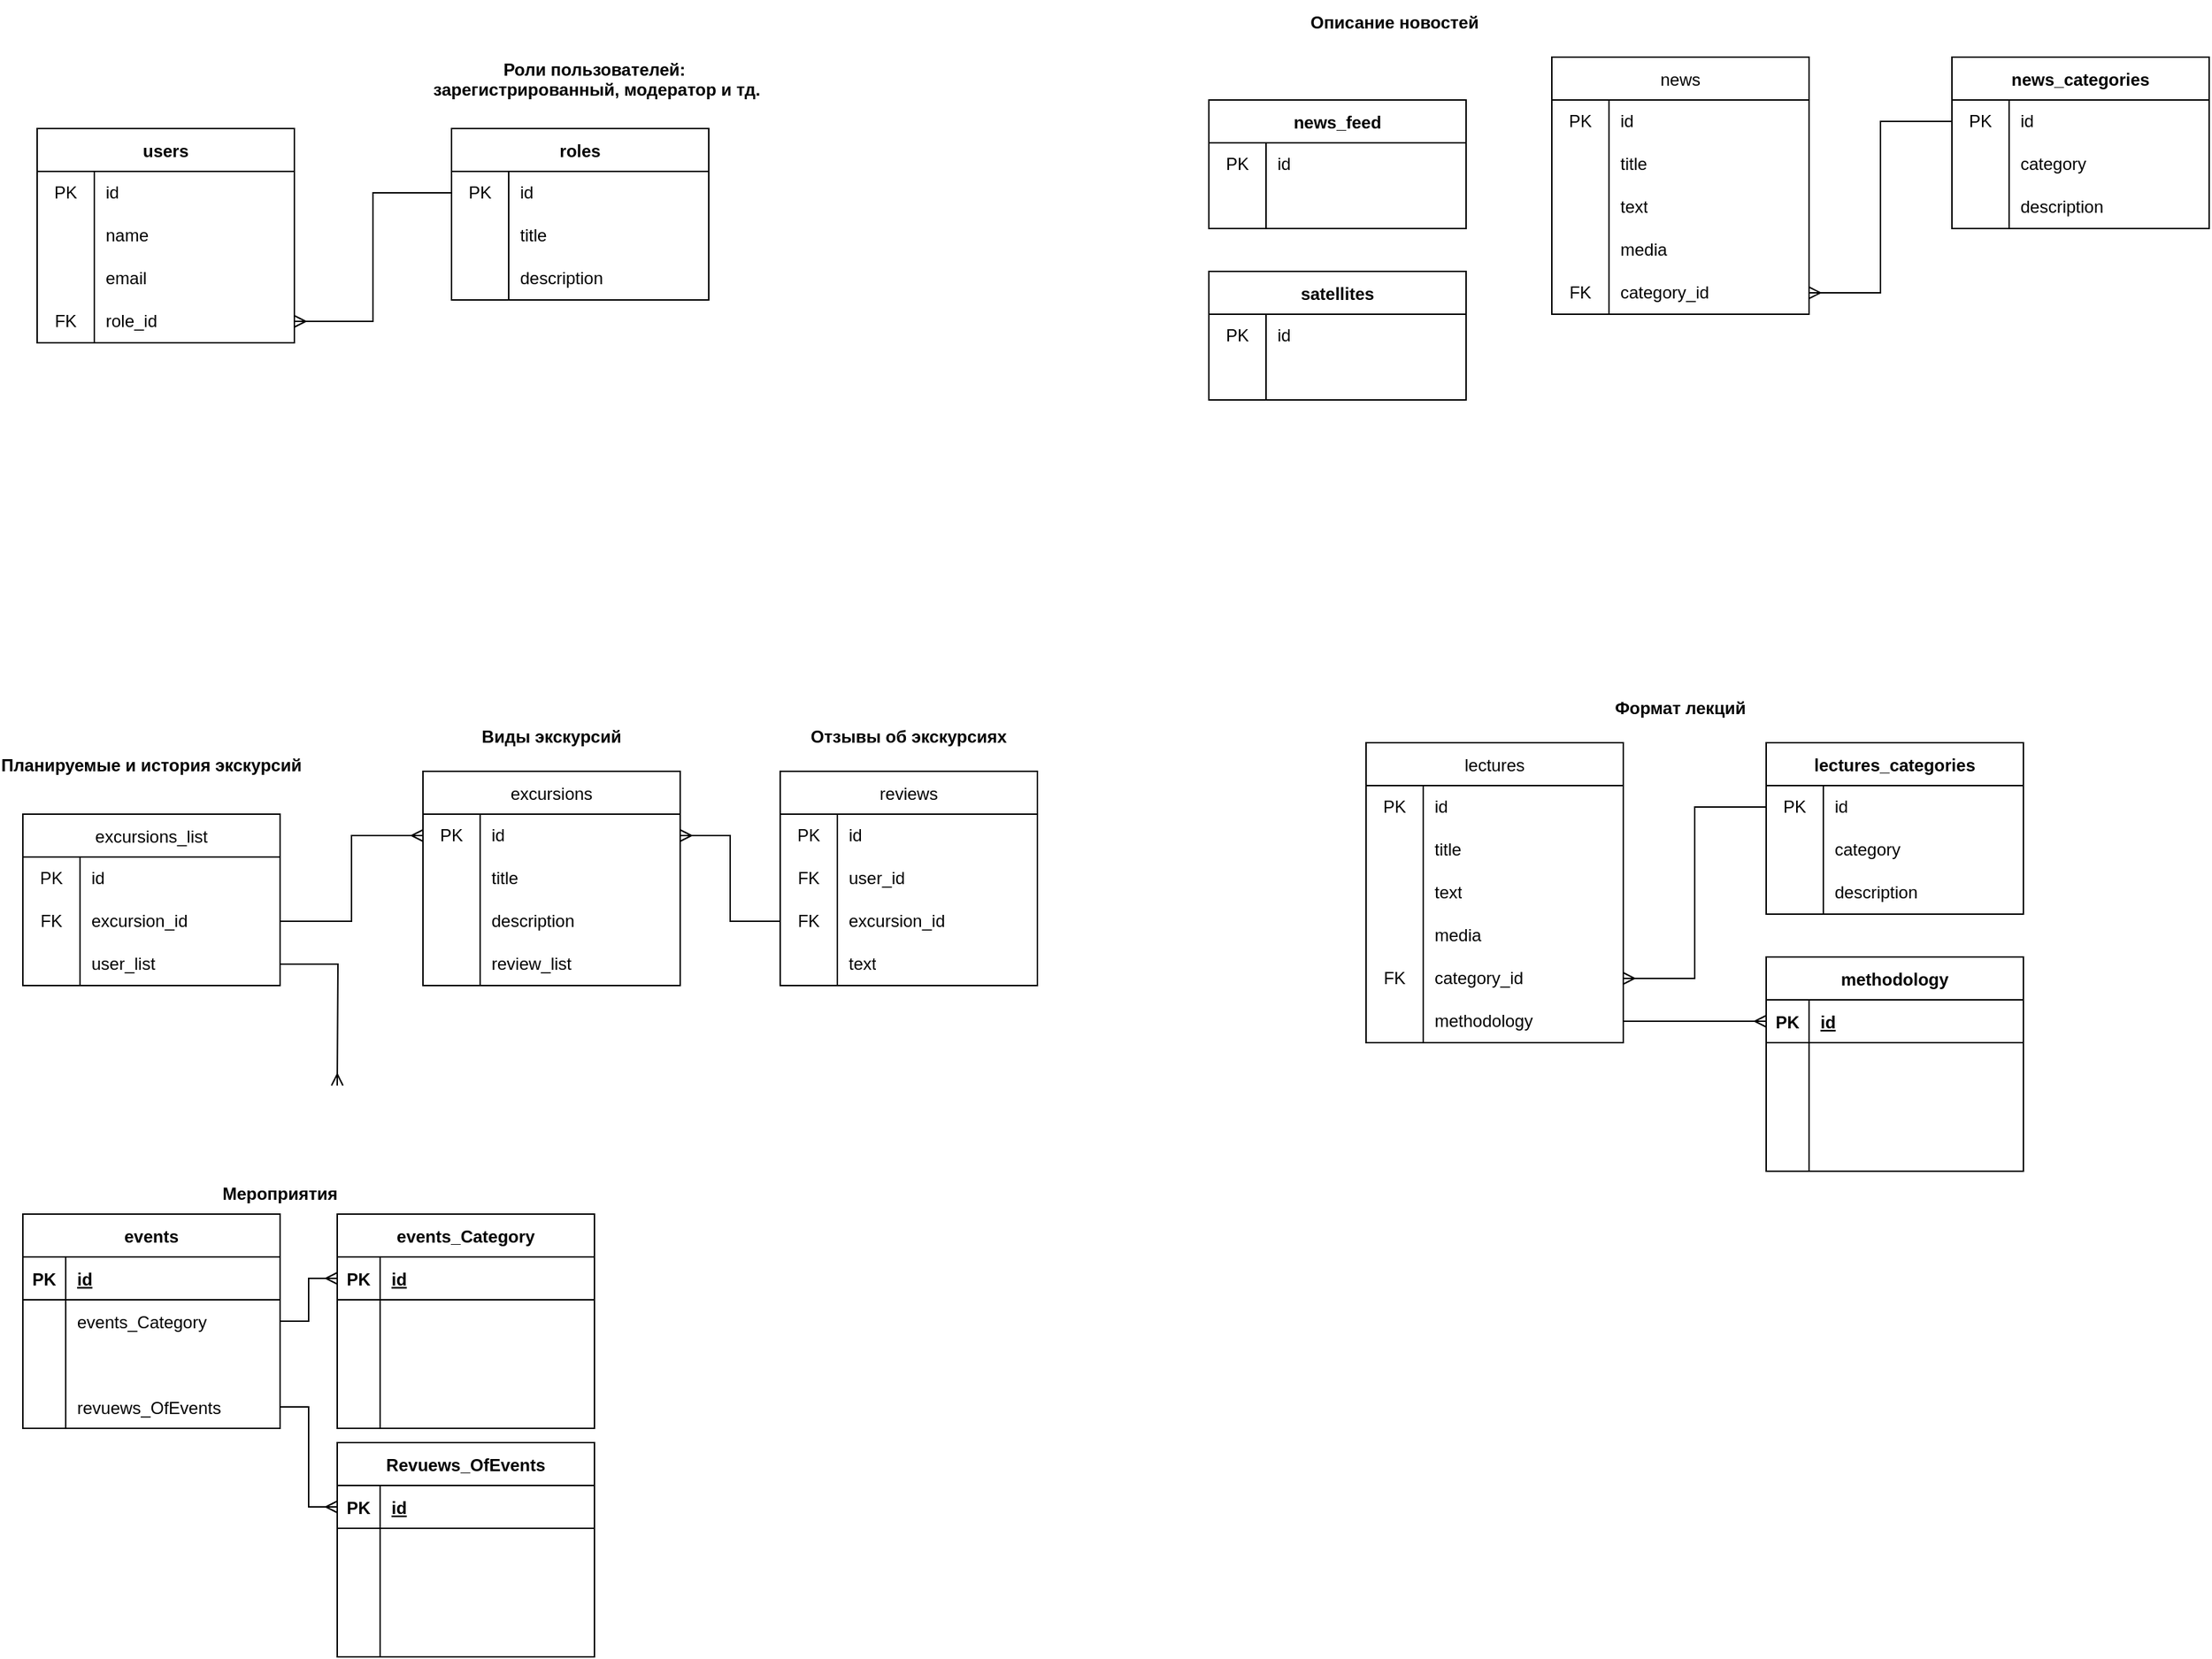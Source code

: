 <mxfile version="20.8.4" type="github">
  <diagram id="u_gMx8VxJM-kXVZ5UL6-" name="Page-1">
    <mxGraphModel dx="2074" dy="1124" grid="1" gridSize="10" guides="1" tooltips="1" connect="1" arrows="1" fold="1" page="1" pageScale="1" pageWidth="3300" pageHeight="4681" math="0" shadow="0">
      <root>
        <mxCell id="0" />
        <mxCell id="1" parent="0" />
        <mxCell id="I5pvBGCCdpIoU9tzg1kF-1" value="users" style="shape=table;startSize=30;container=1;collapsible=0;childLayout=tableLayout;fixedRows=1;rowLines=0;fontStyle=1;" parent="1" vertex="1">
          <mxGeometry x="120" y="100" width="180" height="150" as="geometry" />
        </mxCell>
        <mxCell id="I5pvBGCCdpIoU9tzg1kF-2" value="" style="shape=tableRow;horizontal=0;startSize=0;swimlaneHead=0;swimlaneBody=0;top=0;left=0;bottom=0;right=0;collapsible=0;dropTarget=0;fillColor=none;points=[[0,0.5],[1,0.5]];portConstraint=eastwest;" parent="I5pvBGCCdpIoU9tzg1kF-1" vertex="1">
          <mxGeometry y="30" width="180" height="30" as="geometry" />
        </mxCell>
        <mxCell id="I5pvBGCCdpIoU9tzg1kF-3" value="PK" style="shape=partialRectangle;html=1;whiteSpace=wrap;connectable=0;fillColor=none;top=0;left=0;bottom=0;right=0;overflow=hidden;pointerEvents=1;" parent="I5pvBGCCdpIoU9tzg1kF-2" vertex="1">
          <mxGeometry width="40" height="30" as="geometry">
            <mxRectangle width="40" height="30" as="alternateBounds" />
          </mxGeometry>
        </mxCell>
        <mxCell id="I5pvBGCCdpIoU9tzg1kF-4" value="id&lt;br&gt;" style="shape=partialRectangle;html=1;whiteSpace=wrap;connectable=0;fillColor=none;top=0;left=0;bottom=0;right=0;align=left;spacingLeft=6;overflow=hidden;" parent="I5pvBGCCdpIoU9tzg1kF-2" vertex="1">
          <mxGeometry x="40" width="140" height="30" as="geometry">
            <mxRectangle width="140" height="30" as="alternateBounds" />
          </mxGeometry>
        </mxCell>
        <mxCell id="I5pvBGCCdpIoU9tzg1kF-5" value="" style="shape=tableRow;horizontal=0;startSize=0;swimlaneHead=0;swimlaneBody=0;top=0;left=0;bottom=0;right=0;collapsible=0;dropTarget=0;fillColor=none;points=[[0,0.5],[1,0.5]];portConstraint=eastwest;" parent="I5pvBGCCdpIoU9tzg1kF-1" vertex="1">
          <mxGeometry y="60" width="180" height="30" as="geometry" />
        </mxCell>
        <mxCell id="I5pvBGCCdpIoU9tzg1kF-6" value="" style="shape=partialRectangle;html=1;whiteSpace=wrap;connectable=0;fillColor=none;top=0;left=0;bottom=0;right=0;overflow=hidden;" parent="I5pvBGCCdpIoU9tzg1kF-5" vertex="1">
          <mxGeometry width="40" height="30" as="geometry">
            <mxRectangle width="40" height="30" as="alternateBounds" />
          </mxGeometry>
        </mxCell>
        <mxCell id="I5pvBGCCdpIoU9tzg1kF-7" value="name" style="shape=partialRectangle;html=1;whiteSpace=wrap;connectable=0;fillColor=none;top=0;left=0;bottom=0;right=0;align=left;spacingLeft=6;overflow=hidden;" parent="I5pvBGCCdpIoU9tzg1kF-5" vertex="1">
          <mxGeometry x="40" width="140" height="30" as="geometry">
            <mxRectangle width="140" height="30" as="alternateBounds" />
          </mxGeometry>
        </mxCell>
        <mxCell id="I5pvBGCCdpIoU9tzg1kF-8" value="" style="shape=tableRow;horizontal=0;startSize=0;swimlaneHead=0;swimlaneBody=0;top=0;left=0;bottom=0;right=0;collapsible=0;dropTarget=0;fillColor=none;points=[[0,0.5],[1,0.5]];portConstraint=eastwest;" parent="I5pvBGCCdpIoU9tzg1kF-1" vertex="1">
          <mxGeometry y="90" width="180" height="30" as="geometry" />
        </mxCell>
        <mxCell id="I5pvBGCCdpIoU9tzg1kF-9" value="" style="shape=partialRectangle;html=1;whiteSpace=wrap;connectable=0;fillColor=none;top=0;left=0;bottom=0;right=0;overflow=hidden;" parent="I5pvBGCCdpIoU9tzg1kF-8" vertex="1">
          <mxGeometry width="40" height="30" as="geometry">
            <mxRectangle width="40" height="30" as="alternateBounds" />
          </mxGeometry>
        </mxCell>
        <mxCell id="I5pvBGCCdpIoU9tzg1kF-10" value="email" style="shape=partialRectangle;html=1;whiteSpace=wrap;connectable=0;fillColor=none;top=0;left=0;bottom=0;right=0;align=left;spacingLeft=6;overflow=hidden;" parent="I5pvBGCCdpIoU9tzg1kF-8" vertex="1">
          <mxGeometry x="40" width="140" height="30" as="geometry">
            <mxRectangle width="140" height="30" as="alternateBounds" />
          </mxGeometry>
        </mxCell>
        <mxCell id="I5pvBGCCdpIoU9tzg1kF-14" value="" style="shape=tableRow;horizontal=0;startSize=0;swimlaneHead=0;swimlaneBody=0;top=0;left=0;bottom=0;right=0;collapsible=0;dropTarget=0;fillColor=none;points=[[0,0.5],[1,0.5]];portConstraint=eastwest;" parent="I5pvBGCCdpIoU9tzg1kF-1" vertex="1">
          <mxGeometry y="120" width="180" height="30" as="geometry" />
        </mxCell>
        <mxCell id="I5pvBGCCdpIoU9tzg1kF-15" value="FK" style="shape=partialRectangle;html=1;whiteSpace=wrap;connectable=0;fillColor=none;top=0;left=0;bottom=0;right=0;overflow=hidden;" parent="I5pvBGCCdpIoU9tzg1kF-14" vertex="1">
          <mxGeometry width="40" height="30" as="geometry">
            <mxRectangle width="40" height="30" as="alternateBounds" />
          </mxGeometry>
        </mxCell>
        <mxCell id="I5pvBGCCdpIoU9tzg1kF-16" value="role_id" style="shape=partialRectangle;html=1;whiteSpace=wrap;connectable=0;fillColor=none;top=0;left=0;bottom=0;right=0;align=left;spacingLeft=6;overflow=hidden;" parent="I5pvBGCCdpIoU9tzg1kF-14" vertex="1">
          <mxGeometry x="40" width="140" height="30" as="geometry">
            <mxRectangle width="140" height="30" as="alternateBounds" />
          </mxGeometry>
        </mxCell>
        <mxCell id="I5pvBGCCdpIoU9tzg1kF-17" value="roles" style="shape=table;startSize=30;container=1;collapsible=0;childLayout=tableLayout;fixedRows=1;rowLines=0;fontStyle=1;" parent="1" vertex="1">
          <mxGeometry x="410" y="100" width="180" height="120" as="geometry" />
        </mxCell>
        <mxCell id="I5pvBGCCdpIoU9tzg1kF-18" value="" style="shape=tableRow;horizontal=0;startSize=0;swimlaneHead=0;swimlaneBody=0;top=0;left=0;bottom=0;right=0;collapsible=0;dropTarget=0;fillColor=none;points=[[0,0.5],[1,0.5]];portConstraint=eastwest;" parent="I5pvBGCCdpIoU9tzg1kF-17" vertex="1">
          <mxGeometry y="30" width="180" height="30" as="geometry" />
        </mxCell>
        <mxCell id="I5pvBGCCdpIoU9tzg1kF-19" value="PK" style="shape=partialRectangle;html=1;whiteSpace=wrap;connectable=0;fillColor=none;top=0;left=0;bottom=0;right=0;overflow=hidden;pointerEvents=1;" parent="I5pvBGCCdpIoU9tzg1kF-18" vertex="1">
          <mxGeometry width="40" height="30" as="geometry">
            <mxRectangle width="40" height="30" as="alternateBounds" />
          </mxGeometry>
        </mxCell>
        <mxCell id="I5pvBGCCdpIoU9tzg1kF-20" value="id&lt;br&gt;" style="shape=partialRectangle;html=1;whiteSpace=wrap;connectable=0;fillColor=none;top=0;left=0;bottom=0;right=0;align=left;spacingLeft=6;overflow=hidden;" parent="I5pvBGCCdpIoU9tzg1kF-18" vertex="1">
          <mxGeometry x="40" width="140" height="30" as="geometry">
            <mxRectangle width="140" height="30" as="alternateBounds" />
          </mxGeometry>
        </mxCell>
        <mxCell id="I5pvBGCCdpIoU9tzg1kF-21" value="" style="shape=tableRow;horizontal=0;startSize=0;swimlaneHead=0;swimlaneBody=0;top=0;left=0;bottom=0;right=0;collapsible=0;dropTarget=0;fillColor=none;points=[[0,0.5],[1,0.5]];portConstraint=eastwest;" parent="I5pvBGCCdpIoU9tzg1kF-17" vertex="1">
          <mxGeometry y="60" width="180" height="30" as="geometry" />
        </mxCell>
        <mxCell id="I5pvBGCCdpIoU9tzg1kF-22" value="" style="shape=partialRectangle;html=1;whiteSpace=wrap;connectable=0;fillColor=none;top=0;left=0;bottom=0;right=0;overflow=hidden;" parent="I5pvBGCCdpIoU9tzg1kF-21" vertex="1">
          <mxGeometry width="40" height="30" as="geometry">
            <mxRectangle width="40" height="30" as="alternateBounds" />
          </mxGeometry>
        </mxCell>
        <mxCell id="I5pvBGCCdpIoU9tzg1kF-23" value="title" style="shape=partialRectangle;html=1;whiteSpace=wrap;connectable=0;fillColor=none;top=0;left=0;bottom=0;right=0;align=left;spacingLeft=6;overflow=hidden;" parent="I5pvBGCCdpIoU9tzg1kF-21" vertex="1">
          <mxGeometry x="40" width="140" height="30" as="geometry">
            <mxRectangle width="140" height="30" as="alternateBounds" />
          </mxGeometry>
        </mxCell>
        <mxCell id="I5pvBGCCdpIoU9tzg1kF-45" value="" style="shape=tableRow;horizontal=0;startSize=0;swimlaneHead=0;swimlaneBody=0;top=0;left=0;bottom=0;right=0;collapsible=0;dropTarget=0;fillColor=none;points=[[0,0.5],[1,0.5]];portConstraint=eastwest;" parent="I5pvBGCCdpIoU9tzg1kF-17" vertex="1">
          <mxGeometry y="90" width="180" height="30" as="geometry" />
        </mxCell>
        <mxCell id="I5pvBGCCdpIoU9tzg1kF-46" value="" style="shape=partialRectangle;html=1;whiteSpace=wrap;connectable=0;fillColor=none;top=0;left=0;bottom=0;right=0;overflow=hidden;" parent="I5pvBGCCdpIoU9tzg1kF-45" vertex="1">
          <mxGeometry width="40" height="30" as="geometry">
            <mxRectangle width="40" height="30" as="alternateBounds" />
          </mxGeometry>
        </mxCell>
        <mxCell id="I5pvBGCCdpIoU9tzg1kF-47" value="description" style="shape=partialRectangle;html=1;whiteSpace=wrap;connectable=0;fillColor=none;top=0;left=0;bottom=0;right=0;align=left;spacingLeft=6;overflow=hidden;" parent="I5pvBGCCdpIoU9tzg1kF-45" vertex="1">
          <mxGeometry x="40" width="140" height="30" as="geometry">
            <mxRectangle width="140" height="30" as="alternateBounds" />
          </mxGeometry>
        </mxCell>
        <mxCell id="I5pvBGCCdpIoU9tzg1kF-30" value="Роли пользователей:&#xa; зарегистрированный, модератор и тд." style="text;align=center;fontStyle=1;verticalAlign=middle;spacingLeft=3;spacingRight=3;strokeColor=none;rotatable=0;points=[[0,0.5],[1,0.5]];portConstraint=eastwest;" parent="1" vertex="1">
          <mxGeometry x="440" y="50" width="140" height="30" as="geometry" />
        </mxCell>
        <mxCell id="I5pvBGCCdpIoU9tzg1kF-31" style="edgeStyle=orthogonalEdgeStyle;rounded=0;orthogonalLoop=1;jettySize=auto;html=1;endArrow=ERmany;endFill=0;" parent="1" source="I5pvBGCCdpIoU9tzg1kF-18" target="I5pvBGCCdpIoU9tzg1kF-14" edge="1">
          <mxGeometry relative="1" as="geometry" />
        </mxCell>
        <mxCell id="I5pvBGCCdpIoU9tzg1kF-48" value="news_categories" style="shape=table;startSize=30;container=1;collapsible=0;childLayout=tableLayout;fixedRows=1;rowLines=0;fontStyle=1;" parent="1" vertex="1">
          <mxGeometry x="1460" y="50" width="180" height="120" as="geometry" />
        </mxCell>
        <mxCell id="I5pvBGCCdpIoU9tzg1kF-49" value="" style="shape=tableRow;horizontal=0;startSize=0;swimlaneHead=0;swimlaneBody=0;top=0;left=0;bottom=0;right=0;collapsible=0;dropTarget=0;fillColor=none;points=[[0,0.5],[1,0.5]];portConstraint=eastwest;" parent="I5pvBGCCdpIoU9tzg1kF-48" vertex="1">
          <mxGeometry y="30" width="180" height="30" as="geometry" />
        </mxCell>
        <mxCell id="I5pvBGCCdpIoU9tzg1kF-50" value="PK" style="shape=partialRectangle;html=1;whiteSpace=wrap;connectable=0;fillColor=none;top=0;left=0;bottom=0;right=0;overflow=hidden;pointerEvents=1;" parent="I5pvBGCCdpIoU9tzg1kF-49" vertex="1">
          <mxGeometry width="40" height="30" as="geometry">
            <mxRectangle width="40" height="30" as="alternateBounds" />
          </mxGeometry>
        </mxCell>
        <mxCell id="I5pvBGCCdpIoU9tzg1kF-51" value="id&lt;br&gt;" style="shape=partialRectangle;html=1;whiteSpace=wrap;connectable=0;fillColor=none;top=0;left=0;bottom=0;right=0;align=left;spacingLeft=6;overflow=hidden;" parent="I5pvBGCCdpIoU9tzg1kF-49" vertex="1">
          <mxGeometry x="40" width="140" height="30" as="geometry">
            <mxRectangle width="140" height="30" as="alternateBounds" />
          </mxGeometry>
        </mxCell>
        <mxCell id="I5pvBGCCdpIoU9tzg1kF-52" value="" style="shape=tableRow;horizontal=0;startSize=0;swimlaneHead=0;swimlaneBody=0;top=0;left=0;bottom=0;right=0;collapsible=0;dropTarget=0;fillColor=none;points=[[0,0.5],[1,0.5]];portConstraint=eastwest;" parent="I5pvBGCCdpIoU9tzg1kF-48" vertex="1">
          <mxGeometry y="60" width="180" height="30" as="geometry" />
        </mxCell>
        <mxCell id="I5pvBGCCdpIoU9tzg1kF-53" value="" style="shape=partialRectangle;html=1;whiteSpace=wrap;connectable=0;fillColor=none;top=0;left=0;bottom=0;right=0;overflow=hidden;" parent="I5pvBGCCdpIoU9tzg1kF-52" vertex="1">
          <mxGeometry width="40" height="30" as="geometry">
            <mxRectangle width="40" height="30" as="alternateBounds" />
          </mxGeometry>
        </mxCell>
        <mxCell id="I5pvBGCCdpIoU9tzg1kF-54" value="category" style="shape=partialRectangle;html=1;whiteSpace=wrap;connectable=0;fillColor=none;top=0;left=0;bottom=0;right=0;align=left;spacingLeft=6;overflow=hidden;" parent="I5pvBGCCdpIoU9tzg1kF-52" vertex="1">
          <mxGeometry x="40" width="140" height="30" as="geometry">
            <mxRectangle width="140" height="30" as="alternateBounds" />
          </mxGeometry>
        </mxCell>
        <mxCell id="I5pvBGCCdpIoU9tzg1kF-55" value="" style="shape=tableRow;horizontal=0;startSize=0;swimlaneHead=0;swimlaneBody=0;top=0;left=0;bottom=0;right=0;collapsible=0;dropTarget=0;fillColor=none;points=[[0,0.5],[1,0.5]];portConstraint=eastwest;" parent="I5pvBGCCdpIoU9tzg1kF-48" vertex="1">
          <mxGeometry y="90" width="180" height="30" as="geometry" />
        </mxCell>
        <mxCell id="I5pvBGCCdpIoU9tzg1kF-56" value="" style="shape=partialRectangle;html=1;whiteSpace=wrap;connectable=0;fillColor=none;top=0;left=0;bottom=0;right=0;overflow=hidden;" parent="I5pvBGCCdpIoU9tzg1kF-55" vertex="1">
          <mxGeometry width="40" height="30" as="geometry">
            <mxRectangle width="40" height="30" as="alternateBounds" />
          </mxGeometry>
        </mxCell>
        <mxCell id="I5pvBGCCdpIoU9tzg1kF-57" value="description" style="shape=partialRectangle;html=1;whiteSpace=wrap;connectable=0;fillColor=none;top=0;left=0;bottom=0;right=0;align=left;spacingLeft=6;overflow=hidden;" parent="I5pvBGCCdpIoU9tzg1kF-55" vertex="1">
          <mxGeometry x="40" width="140" height="30" as="geometry">
            <mxRectangle width="140" height="30" as="alternateBounds" />
          </mxGeometry>
        </mxCell>
        <mxCell id="I5pvBGCCdpIoU9tzg1kF-32" value="news" style="shape=table;startSize=30;container=1;collapsible=0;childLayout=tableLayout;fixedRows=1;rowLines=0;fontStyle=0;" parent="1" vertex="1">
          <mxGeometry x="1180" y="50" width="180" height="180" as="geometry" />
        </mxCell>
        <mxCell id="I5pvBGCCdpIoU9tzg1kF-33" value="" style="shape=tableRow;horizontal=0;startSize=0;swimlaneHead=0;swimlaneBody=0;top=0;left=0;bottom=0;right=0;collapsible=0;dropTarget=0;fillColor=none;points=[[0,0.5],[1,0.5]];portConstraint=eastwest;" parent="I5pvBGCCdpIoU9tzg1kF-32" vertex="1">
          <mxGeometry y="30" width="180" height="30" as="geometry" />
        </mxCell>
        <mxCell id="I5pvBGCCdpIoU9tzg1kF-34" value="PK" style="shape=partialRectangle;html=1;whiteSpace=wrap;connectable=0;fillColor=none;top=0;left=0;bottom=0;right=0;overflow=hidden;pointerEvents=1;" parent="I5pvBGCCdpIoU9tzg1kF-33" vertex="1">
          <mxGeometry width="40" height="30" as="geometry">
            <mxRectangle width="40" height="30" as="alternateBounds" />
          </mxGeometry>
        </mxCell>
        <mxCell id="I5pvBGCCdpIoU9tzg1kF-35" value="id&lt;br&gt;" style="shape=partialRectangle;html=1;whiteSpace=wrap;connectable=0;fillColor=none;top=0;left=0;bottom=0;right=0;align=left;spacingLeft=6;overflow=hidden;" parent="I5pvBGCCdpIoU9tzg1kF-33" vertex="1">
          <mxGeometry x="40" width="140" height="30" as="geometry">
            <mxRectangle width="140" height="30" as="alternateBounds" />
          </mxGeometry>
        </mxCell>
        <mxCell id="I5pvBGCCdpIoU9tzg1kF-36" value="" style="shape=tableRow;horizontal=0;startSize=0;swimlaneHead=0;swimlaneBody=0;top=0;left=0;bottom=0;right=0;collapsible=0;dropTarget=0;fillColor=none;points=[[0,0.5],[1,0.5]];portConstraint=eastwest;" parent="I5pvBGCCdpIoU9tzg1kF-32" vertex="1">
          <mxGeometry y="60" width="180" height="30" as="geometry" />
        </mxCell>
        <mxCell id="I5pvBGCCdpIoU9tzg1kF-37" value="" style="shape=partialRectangle;html=1;whiteSpace=wrap;connectable=0;fillColor=none;top=0;left=0;bottom=0;right=0;overflow=hidden;" parent="I5pvBGCCdpIoU9tzg1kF-36" vertex="1">
          <mxGeometry width="40" height="30" as="geometry">
            <mxRectangle width="40" height="30" as="alternateBounds" />
          </mxGeometry>
        </mxCell>
        <mxCell id="I5pvBGCCdpIoU9tzg1kF-38" value="title" style="shape=partialRectangle;html=1;whiteSpace=wrap;connectable=0;fillColor=none;top=0;left=0;bottom=0;right=0;align=left;spacingLeft=6;overflow=hidden;" parent="I5pvBGCCdpIoU9tzg1kF-36" vertex="1">
          <mxGeometry x="40" width="140" height="30" as="geometry">
            <mxRectangle width="140" height="30" as="alternateBounds" />
          </mxGeometry>
        </mxCell>
        <mxCell id="I5pvBGCCdpIoU9tzg1kF-39" value="" style="shape=tableRow;horizontal=0;startSize=0;swimlaneHead=0;swimlaneBody=0;top=0;left=0;bottom=0;right=0;collapsible=0;dropTarget=0;fillColor=none;points=[[0,0.5],[1,0.5]];portConstraint=eastwest;" parent="I5pvBGCCdpIoU9tzg1kF-32" vertex="1">
          <mxGeometry y="90" width="180" height="30" as="geometry" />
        </mxCell>
        <mxCell id="I5pvBGCCdpIoU9tzg1kF-40" value="" style="shape=partialRectangle;html=1;whiteSpace=wrap;connectable=0;fillColor=none;top=0;left=0;bottom=0;right=0;overflow=hidden;" parent="I5pvBGCCdpIoU9tzg1kF-39" vertex="1">
          <mxGeometry width="40" height="30" as="geometry">
            <mxRectangle width="40" height="30" as="alternateBounds" />
          </mxGeometry>
        </mxCell>
        <mxCell id="I5pvBGCCdpIoU9tzg1kF-41" value="text" style="shape=partialRectangle;html=1;whiteSpace=wrap;connectable=0;fillColor=none;top=0;left=0;bottom=0;right=0;align=left;spacingLeft=6;overflow=hidden;" parent="I5pvBGCCdpIoU9tzg1kF-39" vertex="1">
          <mxGeometry x="40" width="140" height="30" as="geometry">
            <mxRectangle width="140" height="30" as="alternateBounds" />
          </mxGeometry>
        </mxCell>
        <mxCell id="I5pvBGCCdpIoU9tzg1kF-61" value="" style="shape=tableRow;horizontal=0;startSize=0;swimlaneHead=0;swimlaneBody=0;top=0;left=0;bottom=0;right=0;collapsible=0;dropTarget=0;fillColor=none;points=[[0,0.5],[1,0.5]];portConstraint=eastwest;" parent="I5pvBGCCdpIoU9tzg1kF-32" vertex="1">
          <mxGeometry y="120" width="180" height="30" as="geometry" />
        </mxCell>
        <mxCell id="I5pvBGCCdpIoU9tzg1kF-62" value="" style="shape=partialRectangle;html=1;whiteSpace=wrap;connectable=0;fillColor=none;top=0;left=0;bottom=0;right=0;overflow=hidden;" parent="I5pvBGCCdpIoU9tzg1kF-61" vertex="1">
          <mxGeometry width="40" height="30" as="geometry">
            <mxRectangle width="40" height="30" as="alternateBounds" />
          </mxGeometry>
        </mxCell>
        <mxCell id="I5pvBGCCdpIoU9tzg1kF-63" value="media" style="shape=partialRectangle;html=1;whiteSpace=wrap;connectable=0;fillColor=none;top=0;left=0;bottom=0;right=0;align=left;spacingLeft=6;overflow=hidden;" parent="I5pvBGCCdpIoU9tzg1kF-61" vertex="1">
          <mxGeometry x="40" width="140" height="30" as="geometry">
            <mxRectangle width="140" height="30" as="alternateBounds" />
          </mxGeometry>
        </mxCell>
        <mxCell id="I5pvBGCCdpIoU9tzg1kF-42" value="" style="shape=tableRow;horizontal=0;startSize=0;swimlaneHead=0;swimlaneBody=0;top=0;left=0;bottom=0;right=0;collapsible=0;dropTarget=0;fillColor=none;points=[[0,0.5],[1,0.5]];portConstraint=eastwest;" parent="I5pvBGCCdpIoU9tzg1kF-32" vertex="1">
          <mxGeometry y="150" width="180" height="30" as="geometry" />
        </mxCell>
        <mxCell id="I5pvBGCCdpIoU9tzg1kF-43" value="FK" style="shape=partialRectangle;html=1;whiteSpace=wrap;connectable=0;fillColor=none;top=0;left=0;bottom=0;right=0;overflow=hidden;" parent="I5pvBGCCdpIoU9tzg1kF-42" vertex="1">
          <mxGeometry width="40" height="30" as="geometry">
            <mxRectangle width="40" height="30" as="alternateBounds" />
          </mxGeometry>
        </mxCell>
        <mxCell id="I5pvBGCCdpIoU9tzg1kF-44" value="category_id" style="shape=partialRectangle;html=1;whiteSpace=wrap;connectable=0;fillColor=none;top=0;left=0;bottom=0;right=0;align=left;spacingLeft=6;overflow=hidden;" parent="I5pvBGCCdpIoU9tzg1kF-42" vertex="1">
          <mxGeometry x="40" width="140" height="30" as="geometry">
            <mxRectangle width="140" height="30" as="alternateBounds" />
          </mxGeometry>
        </mxCell>
        <mxCell id="I5pvBGCCdpIoU9tzg1kF-64" style="edgeStyle=orthogonalEdgeStyle;rounded=0;orthogonalLoop=1;jettySize=auto;html=1;exitX=0;exitY=0.5;exitDx=0;exitDy=0;entryX=1;entryY=0.5;entryDx=0;entryDy=0;endArrow=ERmany;endFill=0;" parent="1" source="I5pvBGCCdpIoU9tzg1kF-49" target="I5pvBGCCdpIoU9tzg1kF-42" edge="1">
          <mxGeometry relative="1" as="geometry" />
        </mxCell>
        <mxCell id="I5pvBGCCdpIoU9tzg1kF-65" value="news_feed" style="shape=table;startSize=30;container=1;collapsible=0;childLayout=tableLayout;fixedRows=1;rowLines=0;fontStyle=1;" parent="1" vertex="1">
          <mxGeometry x="940" y="80" width="180" height="90" as="geometry" />
        </mxCell>
        <mxCell id="I5pvBGCCdpIoU9tzg1kF-66" value="" style="shape=tableRow;horizontal=0;startSize=0;swimlaneHead=0;swimlaneBody=0;top=0;left=0;bottom=0;right=0;collapsible=0;dropTarget=0;fillColor=none;points=[[0,0.5],[1,0.5]];portConstraint=eastwest;" parent="I5pvBGCCdpIoU9tzg1kF-65" vertex="1">
          <mxGeometry y="30" width="180" height="30" as="geometry" />
        </mxCell>
        <mxCell id="I5pvBGCCdpIoU9tzg1kF-67" value="PK" style="shape=partialRectangle;html=1;whiteSpace=wrap;connectable=0;fillColor=none;top=0;left=0;bottom=0;right=0;overflow=hidden;pointerEvents=1;" parent="I5pvBGCCdpIoU9tzg1kF-66" vertex="1">
          <mxGeometry width="40" height="30" as="geometry">
            <mxRectangle width="40" height="30" as="alternateBounds" />
          </mxGeometry>
        </mxCell>
        <mxCell id="I5pvBGCCdpIoU9tzg1kF-68" value="id&lt;br&gt;" style="shape=partialRectangle;html=1;whiteSpace=wrap;connectable=0;fillColor=none;top=0;left=0;bottom=0;right=0;align=left;spacingLeft=6;overflow=hidden;" parent="I5pvBGCCdpIoU9tzg1kF-66" vertex="1">
          <mxGeometry x="40" width="140" height="30" as="geometry">
            <mxRectangle width="140" height="30" as="alternateBounds" />
          </mxGeometry>
        </mxCell>
        <mxCell id="I5pvBGCCdpIoU9tzg1kF-75" value="" style="shape=tableRow;horizontal=0;startSize=0;swimlaneHead=0;swimlaneBody=0;top=0;left=0;bottom=0;right=0;collapsible=0;dropTarget=0;fillColor=none;points=[[0,0.5],[1,0.5]];portConstraint=eastwest;" parent="I5pvBGCCdpIoU9tzg1kF-65" vertex="1">
          <mxGeometry y="60" width="180" height="30" as="geometry" />
        </mxCell>
        <mxCell id="I5pvBGCCdpIoU9tzg1kF-76" value="" style="shape=partialRectangle;html=1;whiteSpace=wrap;connectable=0;fillColor=none;top=0;left=0;bottom=0;right=0;overflow=hidden;pointerEvents=1;" parent="I5pvBGCCdpIoU9tzg1kF-75" vertex="1">
          <mxGeometry width="40" height="30" as="geometry">
            <mxRectangle width="40" height="30" as="alternateBounds" />
          </mxGeometry>
        </mxCell>
        <mxCell id="I5pvBGCCdpIoU9tzg1kF-77" value="" style="shape=partialRectangle;html=1;whiteSpace=wrap;connectable=0;fillColor=none;top=0;left=0;bottom=0;right=0;align=left;spacingLeft=6;overflow=hidden;" parent="I5pvBGCCdpIoU9tzg1kF-75" vertex="1">
          <mxGeometry x="40" width="140" height="30" as="geometry">
            <mxRectangle width="140" height="30" as="alternateBounds" />
          </mxGeometry>
        </mxCell>
        <mxCell id="I5pvBGCCdpIoU9tzg1kF-78" value="satellites" style="shape=table;startSize=30;container=1;collapsible=0;childLayout=tableLayout;fixedRows=1;rowLines=0;fontStyle=1;" parent="1" vertex="1">
          <mxGeometry x="940" y="200" width="180" height="90" as="geometry" />
        </mxCell>
        <mxCell id="I5pvBGCCdpIoU9tzg1kF-79" value="" style="shape=tableRow;horizontal=0;startSize=0;swimlaneHead=0;swimlaneBody=0;top=0;left=0;bottom=0;right=0;collapsible=0;dropTarget=0;fillColor=none;points=[[0,0.5],[1,0.5]];portConstraint=eastwest;" parent="I5pvBGCCdpIoU9tzg1kF-78" vertex="1">
          <mxGeometry y="30" width="180" height="30" as="geometry" />
        </mxCell>
        <mxCell id="I5pvBGCCdpIoU9tzg1kF-80" value="PK" style="shape=partialRectangle;html=1;whiteSpace=wrap;connectable=0;fillColor=none;top=0;left=0;bottom=0;right=0;overflow=hidden;pointerEvents=1;" parent="I5pvBGCCdpIoU9tzg1kF-79" vertex="1">
          <mxGeometry width="40" height="30" as="geometry">
            <mxRectangle width="40" height="30" as="alternateBounds" />
          </mxGeometry>
        </mxCell>
        <mxCell id="I5pvBGCCdpIoU9tzg1kF-81" value="id&lt;br&gt;" style="shape=partialRectangle;html=1;whiteSpace=wrap;connectable=0;fillColor=none;top=0;left=0;bottom=0;right=0;align=left;spacingLeft=6;overflow=hidden;" parent="I5pvBGCCdpIoU9tzg1kF-79" vertex="1">
          <mxGeometry x="40" width="140" height="30" as="geometry">
            <mxRectangle width="140" height="30" as="alternateBounds" />
          </mxGeometry>
        </mxCell>
        <mxCell id="I5pvBGCCdpIoU9tzg1kF-82" value="" style="shape=tableRow;horizontal=0;startSize=0;swimlaneHead=0;swimlaneBody=0;top=0;left=0;bottom=0;right=0;collapsible=0;dropTarget=0;fillColor=none;points=[[0,0.5],[1,0.5]];portConstraint=eastwest;" parent="I5pvBGCCdpIoU9tzg1kF-78" vertex="1">
          <mxGeometry y="60" width="180" height="30" as="geometry" />
        </mxCell>
        <mxCell id="I5pvBGCCdpIoU9tzg1kF-83" value="" style="shape=partialRectangle;html=1;whiteSpace=wrap;connectable=0;fillColor=none;top=0;left=0;bottom=0;right=0;overflow=hidden;pointerEvents=1;" parent="I5pvBGCCdpIoU9tzg1kF-82" vertex="1">
          <mxGeometry width="40" height="30" as="geometry">
            <mxRectangle width="40" height="30" as="alternateBounds" />
          </mxGeometry>
        </mxCell>
        <mxCell id="I5pvBGCCdpIoU9tzg1kF-84" value="" style="shape=partialRectangle;html=1;whiteSpace=wrap;connectable=0;fillColor=none;top=0;left=0;bottom=0;right=0;align=left;spacingLeft=6;overflow=hidden;" parent="I5pvBGCCdpIoU9tzg1kF-82" vertex="1">
          <mxGeometry x="40" width="140" height="30" as="geometry">
            <mxRectangle width="140" height="30" as="alternateBounds" />
          </mxGeometry>
        </mxCell>
        <mxCell id="I5pvBGCCdpIoU9tzg1kF-85" value="excursions" style="shape=table;startSize=30;container=1;collapsible=0;childLayout=tableLayout;fixedRows=1;rowLines=0;fontStyle=0;" parent="1" vertex="1">
          <mxGeometry x="390" y="550" width="180" height="150" as="geometry" />
        </mxCell>
        <mxCell id="I5pvBGCCdpIoU9tzg1kF-86" value="" style="shape=tableRow;horizontal=0;startSize=0;swimlaneHead=0;swimlaneBody=0;top=0;left=0;bottom=0;right=0;collapsible=0;dropTarget=0;fillColor=none;points=[[0,0.5],[1,0.5]];portConstraint=eastwest;" parent="I5pvBGCCdpIoU9tzg1kF-85" vertex="1">
          <mxGeometry y="30" width="180" height="30" as="geometry" />
        </mxCell>
        <mxCell id="I5pvBGCCdpIoU9tzg1kF-87" value="PK" style="shape=partialRectangle;html=1;whiteSpace=wrap;connectable=0;fillColor=none;top=0;left=0;bottom=0;right=0;overflow=hidden;pointerEvents=1;" parent="I5pvBGCCdpIoU9tzg1kF-86" vertex="1">
          <mxGeometry width="40" height="30" as="geometry">
            <mxRectangle width="40" height="30" as="alternateBounds" />
          </mxGeometry>
        </mxCell>
        <mxCell id="I5pvBGCCdpIoU9tzg1kF-88" value="id&lt;br&gt;" style="shape=partialRectangle;html=1;whiteSpace=wrap;connectable=0;fillColor=none;top=0;left=0;bottom=0;right=0;align=left;spacingLeft=6;overflow=hidden;" parent="I5pvBGCCdpIoU9tzg1kF-86" vertex="1">
          <mxGeometry x="40" width="140" height="30" as="geometry">
            <mxRectangle width="140" height="30" as="alternateBounds" />
          </mxGeometry>
        </mxCell>
        <mxCell id="I5pvBGCCdpIoU9tzg1kF-89" value="" style="shape=tableRow;horizontal=0;startSize=0;swimlaneHead=0;swimlaneBody=0;top=0;left=0;bottom=0;right=0;collapsible=0;dropTarget=0;fillColor=none;points=[[0,0.5],[1,0.5]];portConstraint=eastwest;" parent="I5pvBGCCdpIoU9tzg1kF-85" vertex="1">
          <mxGeometry y="60" width="180" height="30" as="geometry" />
        </mxCell>
        <mxCell id="I5pvBGCCdpIoU9tzg1kF-90" value="" style="shape=partialRectangle;html=1;whiteSpace=wrap;connectable=0;fillColor=none;top=0;left=0;bottom=0;right=0;overflow=hidden;" parent="I5pvBGCCdpIoU9tzg1kF-89" vertex="1">
          <mxGeometry width="40" height="30" as="geometry">
            <mxRectangle width="40" height="30" as="alternateBounds" />
          </mxGeometry>
        </mxCell>
        <mxCell id="I5pvBGCCdpIoU9tzg1kF-91" value="title" style="shape=partialRectangle;html=1;whiteSpace=wrap;connectable=0;fillColor=none;top=0;left=0;bottom=0;right=0;align=left;spacingLeft=6;overflow=hidden;" parent="I5pvBGCCdpIoU9tzg1kF-89" vertex="1">
          <mxGeometry x="40" width="140" height="30" as="geometry">
            <mxRectangle width="140" height="30" as="alternateBounds" />
          </mxGeometry>
        </mxCell>
        <mxCell id="I5pvBGCCdpIoU9tzg1kF-92" value="" style="shape=tableRow;horizontal=0;startSize=0;swimlaneHead=0;swimlaneBody=0;top=0;left=0;bottom=0;right=0;collapsible=0;dropTarget=0;fillColor=none;points=[[0,0.5],[1,0.5]];portConstraint=eastwest;" parent="I5pvBGCCdpIoU9tzg1kF-85" vertex="1">
          <mxGeometry y="90" width="180" height="30" as="geometry" />
        </mxCell>
        <mxCell id="I5pvBGCCdpIoU9tzg1kF-93" value="" style="shape=partialRectangle;html=1;whiteSpace=wrap;connectable=0;fillColor=none;top=0;left=0;bottom=0;right=0;overflow=hidden;" parent="I5pvBGCCdpIoU9tzg1kF-92" vertex="1">
          <mxGeometry width="40" height="30" as="geometry">
            <mxRectangle width="40" height="30" as="alternateBounds" />
          </mxGeometry>
        </mxCell>
        <mxCell id="I5pvBGCCdpIoU9tzg1kF-94" value="description" style="shape=partialRectangle;html=1;whiteSpace=wrap;connectable=0;fillColor=none;top=0;left=0;bottom=0;right=0;align=left;spacingLeft=6;overflow=hidden;" parent="I5pvBGCCdpIoU9tzg1kF-92" vertex="1">
          <mxGeometry x="40" width="140" height="30" as="geometry">
            <mxRectangle width="140" height="30" as="alternateBounds" />
          </mxGeometry>
        </mxCell>
        <mxCell id="I5pvBGCCdpIoU9tzg1kF-115" value="" style="shape=tableRow;horizontal=0;startSize=0;swimlaneHead=0;swimlaneBody=0;top=0;left=0;bottom=0;right=0;collapsible=0;dropTarget=0;fillColor=none;points=[[0,0.5],[1,0.5]];portConstraint=eastwest;" parent="I5pvBGCCdpIoU9tzg1kF-85" vertex="1">
          <mxGeometry y="120" width="180" height="30" as="geometry" />
        </mxCell>
        <mxCell id="I5pvBGCCdpIoU9tzg1kF-116" value="" style="shape=partialRectangle;html=1;whiteSpace=wrap;connectable=0;fillColor=none;top=0;left=0;bottom=0;right=0;overflow=hidden;" parent="I5pvBGCCdpIoU9tzg1kF-115" vertex="1">
          <mxGeometry width="40" height="30" as="geometry">
            <mxRectangle width="40" height="30" as="alternateBounds" />
          </mxGeometry>
        </mxCell>
        <mxCell id="I5pvBGCCdpIoU9tzg1kF-117" value="review_list" style="shape=partialRectangle;html=1;whiteSpace=wrap;connectable=0;fillColor=none;top=0;left=0;bottom=0;right=0;align=left;spacingLeft=6;overflow=hidden;" parent="I5pvBGCCdpIoU9tzg1kF-115" vertex="1">
          <mxGeometry x="40" width="140" height="30" as="geometry">
            <mxRectangle width="140" height="30" as="alternateBounds" />
          </mxGeometry>
        </mxCell>
        <mxCell id="I5pvBGCCdpIoU9tzg1kF-101" value="excursions_list" style="shape=table;startSize=30;container=1;collapsible=0;childLayout=tableLayout;fixedRows=1;rowLines=0;fontStyle=0;" parent="1" vertex="1">
          <mxGeometry x="110" y="580" width="180" height="120" as="geometry" />
        </mxCell>
        <mxCell id="I5pvBGCCdpIoU9tzg1kF-102" value="" style="shape=tableRow;horizontal=0;startSize=0;swimlaneHead=0;swimlaneBody=0;top=0;left=0;bottom=0;right=0;collapsible=0;dropTarget=0;fillColor=none;points=[[0,0.5],[1,0.5]];portConstraint=eastwest;" parent="I5pvBGCCdpIoU9tzg1kF-101" vertex="1">
          <mxGeometry y="30" width="180" height="30" as="geometry" />
        </mxCell>
        <mxCell id="I5pvBGCCdpIoU9tzg1kF-103" value="PK" style="shape=partialRectangle;html=1;whiteSpace=wrap;connectable=0;fillColor=none;top=0;left=0;bottom=0;right=0;overflow=hidden;pointerEvents=1;" parent="I5pvBGCCdpIoU9tzg1kF-102" vertex="1">
          <mxGeometry width="40" height="30" as="geometry">
            <mxRectangle width="40" height="30" as="alternateBounds" />
          </mxGeometry>
        </mxCell>
        <mxCell id="I5pvBGCCdpIoU9tzg1kF-104" value="id&lt;br&gt;" style="shape=partialRectangle;html=1;whiteSpace=wrap;connectable=0;fillColor=none;top=0;left=0;bottom=0;right=0;align=left;spacingLeft=6;overflow=hidden;" parent="I5pvBGCCdpIoU9tzg1kF-102" vertex="1">
          <mxGeometry x="40" width="140" height="30" as="geometry">
            <mxRectangle width="140" height="30" as="alternateBounds" />
          </mxGeometry>
        </mxCell>
        <mxCell id="I5pvBGCCdpIoU9tzg1kF-105" value="" style="shape=tableRow;horizontal=0;startSize=0;swimlaneHead=0;swimlaneBody=0;top=0;left=0;bottom=0;right=0;collapsible=0;dropTarget=0;fillColor=none;points=[[0,0.5],[1,0.5]];portConstraint=eastwest;" parent="I5pvBGCCdpIoU9tzg1kF-101" vertex="1">
          <mxGeometry y="60" width="180" height="30" as="geometry" />
        </mxCell>
        <mxCell id="I5pvBGCCdpIoU9tzg1kF-106" value="FK" style="shape=partialRectangle;html=1;whiteSpace=wrap;connectable=0;fillColor=none;top=0;left=0;bottom=0;right=0;overflow=hidden;" parent="I5pvBGCCdpIoU9tzg1kF-105" vertex="1">
          <mxGeometry width="40" height="30" as="geometry">
            <mxRectangle width="40" height="30" as="alternateBounds" />
          </mxGeometry>
        </mxCell>
        <mxCell id="I5pvBGCCdpIoU9tzg1kF-107" value="excursion_id" style="shape=partialRectangle;html=1;whiteSpace=wrap;connectable=0;fillColor=none;top=0;left=0;bottom=0;right=0;align=left;spacingLeft=6;overflow=hidden;" parent="I5pvBGCCdpIoU9tzg1kF-105" vertex="1">
          <mxGeometry x="40" width="140" height="30" as="geometry">
            <mxRectangle width="140" height="30" as="alternateBounds" />
          </mxGeometry>
        </mxCell>
        <mxCell id="I5pvBGCCdpIoU9tzg1kF-108" value="" style="shape=tableRow;horizontal=0;startSize=0;swimlaneHead=0;swimlaneBody=0;top=0;left=0;bottom=0;right=0;collapsible=0;dropTarget=0;fillColor=none;points=[[0,0.5],[1,0.5]];portConstraint=eastwest;" parent="I5pvBGCCdpIoU9tzg1kF-101" vertex="1">
          <mxGeometry y="90" width="180" height="30" as="geometry" />
        </mxCell>
        <mxCell id="I5pvBGCCdpIoU9tzg1kF-109" value="" style="shape=partialRectangle;html=1;whiteSpace=wrap;connectable=0;fillColor=none;top=0;left=0;bottom=0;right=0;overflow=hidden;" parent="I5pvBGCCdpIoU9tzg1kF-108" vertex="1">
          <mxGeometry width="40" height="30" as="geometry">
            <mxRectangle width="40" height="30" as="alternateBounds" />
          </mxGeometry>
        </mxCell>
        <mxCell id="I5pvBGCCdpIoU9tzg1kF-110" value="user_list" style="shape=partialRectangle;html=1;whiteSpace=wrap;connectable=0;fillColor=none;top=0;left=0;bottom=0;right=0;align=left;spacingLeft=6;overflow=hidden;" parent="I5pvBGCCdpIoU9tzg1kF-108" vertex="1">
          <mxGeometry x="40" width="140" height="30" as="geometry">
            <mxRectangle width="140" height="30" as="alternateBounds" />
          </mxGeometry>
        </mxCell>
        <mxCell id="I5pvBGCCdpIoU9tzg1kF-111" style="edgeStyle=orthogonalEdgeStyle;rounded=0;orthogonalLoop=1;jettySize=auto;html=1;endArrow=ERmany;endFill=0;" parent="1" source="I5pvBGCCdpIoU9tzg1kF-108" edge="1">
          <mxGeometry relative="1" as="geometry">
            <mxPoint x="330" y="770" as="targetPoint" />
          </mxGeometry>
        </mxCell>
        <mxCell id="I5pvBGCCdpIoU9tzg1kF-112" style="edgeStyle=orthogonalEdgeStyle;rounded=0;orthogonalLoop=1;jettySize=auto;html=1;endArrow=none;endFill=0;startArrow=ERmany;startFill=0;" parent="1" source="I5pvBGCCdpIoU9tzg1kF-86" target="I5pvBGCCdpIoU9tzg1kF-105" edge="1">
          <mxGeometry relative="1" as="geometry" />
        </mxCell>
        <mxCell id="I5pvBGCCdpIoU9tzg1kF-113" value="Виды экскурсий" style="text;align=center;fontStyle=1;verticalAlign=middle;spacingLeft=3;spacingRight=3;strokeColor=none;rotatable=0;points=[[0,0.5],[1,0.5]];portConstraint=eastwest;" parent="1" vertex="1">
          <mxGeometry x="410" y="510" width="140" height="30" as="geometry" />
        </mxCell>
        <mxCell id="I5pvBGCCdpIoU9tzg1kF-114" value="Планируемые и история экскурсий" style="text;align=center;fontStyle=1;verticalAlign=middle;spacingLeft=3;spacingRight=3;strokeColor=none;rotatable=0;points=[[0,0.5],[1,0.5]];portConstraint=eastwest;" parent="1" vertex="1">
          <mxGeometry x="130" y="530" width="140" height="30" as="geometry" />
        </mxCell>
        <mxCell id="I5pvBGCCdpIoU9tzg1kF-118" value="reviews" style="shape=table;startSize=30;container=1;collapsible=0;childLayout=tableLayout;fixedRows=1;rowLines=0;fontStyle=0;" parent="1" vertex="1">
          <mxGeometry x="640" y="550" width="180" height="150" as="geometry" />
        </mxCell>
        <mxCell id="I5pvBGCCdpIoU9tzg1kF-119" value="" style="shape=tableRow;horizontal=0;startSize=0;swimlaneHead=0;swimlaneBody=0;top=0;left=0;bottom=0;right=0;collapsible=0;dropTarget=0;fillColor=none;points=[[0,0.5],[1,0.5]];portConstraint=eastwest;" parent="I5pvBGCCdpIoU9tzg1kF-118" vertex="1">
          <mxGeometry y="30" width="180" height="30" as="geometry" />
        </mxCell>
        <mxCell id="I5pvBGCCdpIoU9tzg1kF-120" value="PK" style="shape=partialRectangle;html=1;whiteSpace=wrap;connectable=0;fillColor=none;top=0;left=0;bottom=0;right=0;overflow=hidden;pointerEvents=1;" parent="I5pvBGCCdpIoU9tzg1kF-119" vertex="1">
          <mxGeometry width="40" height="30" as="geometry">
            <mxRectangle width="40" height="30" as="alternateBounds" />
          </mxGeometry>
        </mxCell>
        <mxCell id="I5pvBGCCdpIoU9tzg1kF-121" value="id&lt;br&gt;" style="shape=partialRectangle;html=1;whiteSpace=wrap;connectable=0;fillColor=none;top=0;left=0;bottom=0;right=0;align=left;spacingLeft=6;overflow=hidden;" parent="I5pvBGCCdpIoU9tzg1kF-119" vertex="1">
          <mxGeometry x="40" width="140" height="30" as="geometry">
            <mxRectangle width="140" height="30" as="alternateBounds" />
          </mxGeometry>
        </mxCell>
        <mxCell id="I5pvBGCCdpIoU9tzg1kF-122" value="" style="shape=tableRow;horizontal=0;startSize=0;swimlaneHead=0;swimlaneBody=0;top=0;left=0;bottom=0;right=0;collapsible=0;dropTarget=0;fillColor=none;points=[[0,0.5],[1,0.5]];portConstraint=eastwest;" parent="I5pvBGCCdpIoU9tzg1kF-118" vertex="1">
          <mxGeometry y="60" width="180" height="30" as="geometry" />
        </mxCell>
        <mxCell id="I5pvBGCCdpIoU9tzg1kF-123" value="FK" style="shape=partialRectangle;html=1;whiteSpace=wrap;connectable=0;fillColor=none;top=0;left=0;bottom=0;right=0;overflow=hidden;" parent="I5pvBGCCdpIoU9tzg1kF-122" vertex="1">
          <mxGeometry width="40" height="30" as="geometry">
            <mxRectangle width="40" height="30" as="alternateBounds" />
          </mxGeometry>
        </mxCell>
        <mxCell id="I5pvBGCCdpIoU9tzg1kF-124" value="user_id" style="shape=partialRectangle;html=1;whiteSpace=wrap;connectable=0;fillColor=none;top=0;left=0;bottom=0;right=0;align=left;spacingLeft=6;overflow=hidden;" parent="I5pvBGCCdpIoU9tzg1kF-122" vertex="1">
          <mxGeometry x="40" width="140" height="30" as="geometry">
            <mxRectangle width="140" height="30" as="alternateBounds" />
          </mxGeometry>
        </mxCell>
        <mxCell id="I5pvBGCCdpIoU9tzg1kF-125" value="" style="shape=tableRow;horizontal=0;startSize=0;swimlaneHead=0;swimlaneBody=0;top=0;left=0;bottom=0;right=0;collapsible=0;dropTarget=0;fillColor=none;points=[[0,0.5],[1,0.5]];portConstraint=eastwest;" parent="I5pvBGCCdpIoU9tzg1kF-118" vertex="1">
          <mxGeometry y="90" width="180" height="30" as="geometry" />
        </mxCell>
        <mxCell id="I5pvBGCCdpIoU9tzg1kF-126" value="FK" style="shape=partialRectangle;html=1;whiteSpace=wrap;connectable=0;fillColor=none;top=0;left=0;bottom=0;right=0;overflow=hidden;" parent="I5pvBGCCdpIoU9tzg1kF-125" vertex="1">
          <mxGeometry width="40" height="30" as="geometry">
            <mxRectangle width="40" height="30" as="alternateBounds" />
          </mxGeometry>
        </mxCell>
        <mxCell id="I5pvBGCCdpIoU9tzg1kF-127" value="excursion_id" style="shape=partialRectangle;html=1;whiteSpace=wrap;connectable=0;fillColor=none;top=0;left=0;bottom=0;right=0;align=left;spacingLeft=6;overflow=hidden;" parent="I5pvBGCCdpIoU9tzg1kF-125" vertex="1">
          <mxGeometry x="40" width="140" height="30" as="geometry">
            <mxRectangle width="140" height="30" as="alternateBounds" />
          </mxGeometry>
        </mxCell>
        <mxCell id="I5pvBGCCdpIoU9tzg1kF-128" value="" style="shape=tableRow;horizontal=0;startSize=0;swimlaneHead=0;swimlaneBody=0;top=0;left=0;bottom=0;right=0;collapsible=0;dropTarget=0;fillColor=none;points=[[0,0.5],[1,0.5]];portConstraint=eastwest;" parent="I5pvBGCCdpIoU9tzg1kF-118" vertex="1">
          <mxGeometry y="120" width="180" height="30" as="geometry" />
        </mxCell>
        <mxCell id="I5pvBGCCdpIoU9tzg1kF-129" value="" style="shape=partialRectangle;html=1;whiteSpace=wrap;connectable=0;fillColor=none;top=0;left=0;bottom=0;right=0;overflow=hidden;" parent="I5pvBGCCdpIoU9tzg1kF-128" vertex="1">
          <mxGeometry width="40" height="30" as="geometry">
            <mxRectangle width="40" height="30" as="alternateBounds" />
          </mxGeometry>
        </mxCell>
        <mxCell id="I5pvBGCCdpIoU9tzg1kF-130" value="text" style="shape=partialRectangle;html=1;whiteSpace=wrap;connectable=0;fillColor=none;top=0;left=0;bottom=0;right=0;align=left;spacingLeft=6;overflow=hidden;" parent="I5pvBGCCdpIoU9tzg1kF-128" vertex="1">
          <mxGeometry x="40" width="140" height="30" as="geometry">
            <mxRectangle width="140" height="30" as="alternateBounds" />
          </mxGeometry>
        </mxCell>
        <mxCell id="I5pvBGCCdpIoU9tzg1kF-131" value="Отзывы об экскурсиях" style="text;align=center;fontStyle=1;verticalAlign=middle;spacingLeft=3;spacingRight=3;strokeColor=none;rotatable=0;points=[[0,0.5],[1,0.5]];portConstraint=eastwest;" parent="1" vertex="1">
          <mxGeometry x="660" y="510" width="140" height="30" as="geometry" />
        </mxCell>
        <mxCell id="I5pvBGCCdpIoU9tzg1kF-132" style="edgeStyle=orthogonalEdgeStyle;rounded=0;orthogonalLoop=1;jettySize=auto;html=1;startArrow=ERmany;startFill=0;endArrow=none;endFill=0;" parent="1" source="I5pvBGCCdpIoU9tzg1kF-86" target="I5pvBGCCdpIoU9tzg1kF-125" edge="1">
          <mxGeometry relative="1" as="geometry" />
        </mxCell>
        <mxCell id="I5pvBGCCdpIoU9tzg1kF-133" value="lectures" style="shape=table;startSize=30;container=1;collapsible=0;childLayout=tableLayout;fixedRows=1;rowLines=0;fontStyle=0;" parent="1" vertex="1">
          <mxGeometry x="1050" y="530" width="180" height="210" as="geometry" />
        </mxCell>
        <mxCell id="I5pvBGCCdpIoU9tzg1kF-134" value="" style="shape=tableRow;horizontal=0;startSize=0;swimlaneHead=0;swimlaneBody=0;top=0;left=0;bottom=0;right=0;collapsible=0;dropTarget=0;fillColor=none;points=[[0,0.5],[1,0.5]];portConstraint=eastwest;" parent="I5pvBGCCdpIoU9tzg1kF-133" vertex="1">
          <mxGeometry y="30" width="180" height="30" as="geometry" />
        </mxCell>
        <mxCell id="I5pvBGCCdpIoU9tzg1kF-135" value="PK" style="shape=partialRectangle;html=1;whiteSpace=wrap;connectable=0;fillColor=none;top=0;left=0;bottom=0;right=0;overflow=hidden;pointerEvents=1;" parent="I5pvBGCCdpIoU9tzg1kF-134" vertex="1">
          <mxGeometry width="40" height="30" as="geometry">
            <mxRectangle width="40" height="30" as="alternateBounds" />
          </mxGeometry>
        </mxCell>
        <mxCell id="I5pvBGCCdpIoU9tzg1kF-136" value="id&lt;br&gt;" style="shape=partialRectangle;html=1;whiteSpace=wrap;connectable=0;fillColor=none;top=0;left=0;bottom=0;right=0;align=left;spacingLeft=6;overflow=hidden;" parent="I5pvBGCCdpIoU9tzg1kF-134" vertex="1">
          <mxGeometry x="40" width="140" height="30" as="geometry">
            <mxRectangle width="140" height="30" as="alternateBounds" />
          </mxGeometry>
        </mxCell>
        <mxCell id="I5pvBGCCdpIoU9tzg1kF-137" value="" style="shape=tableRow;horizontal=0;startSize=0;swimlaneHead=0;swimlaneBody=0;top=0;left=0;bottom=0;right=0;collapsible=0;dropTarget=0;fillColor=none;points=[[0,0.5],[1,0.5]];portConstraint=eastwest;" parent="I5pvBGCCdpIoU9tzg1kF-133" vertex="1">
          <mxGeometry y="60" width="180" height="30" as="geometry" />
        </mxCell>
        <mxCell id="I5pvBGCCdpIoU9tzg1kF-138" value="" style="shape=partialRectangle;html=1;whiteSpace=wrap;connectable=0;fillColor=none;top=0;left=0;bottom=0;right=0;overflow=hidden;" parent="I5pvBGCCdpIoU9tzg1kF-137" vertex="1">
          <mxGeometry width="40" height="30" as="geometry">
            <mxRectangle width="40" height="30" as="alternateBounds" />
          </mxGeometry>
        </mxCell>
        <mxCell id="I5pvBGCCdpIoU9tzg1kF-139" value="title" style="shape=partialRectangle;html=1;whiteSpace=wrap;connectable=0;fillColor=none;top=0;left=0;bottom=0;right=0;align=left;spacingLeft=6;overflow=hidden;" parent="I5pvBGCCdpIoU9tzg1kF-137" vertex="1">
          <mxGeometry x="40" width="140" height="30" as="geometry">
            <mxRectangle width="140" height="30" as="alternateBounds" />
          </mxGeometry>
        </mxCell>
        <mxCell id="I5pvBGCCdpIoU9tzg1kF-140" value="" style="shape=tableRow;horizontal=0;startSize=0;swimlaneHead=0;swimlaneBody=0;top=0;left=0;bottom=0;right=0;collapsible=0;dropTarget=0;fillColor=none;points=[[0,0.5],[1,0.5]];portConstraint=eastwest;" parent="I5pvBGCCdpIoU9tzg1kF-133" vertex="1">
          <mxGeometry y="90" width="180" height="30" as="geometry" />
        </mxCell>
        <mxCell id="I5pvBGCCdpIoU9tzg1kF-141" value="" style="shape=partialRectangle;html=1;whiteSpace=wrap;connectable=0;fillColor=none;top=0;left=0;bottom=0;right=0;overflow=hidden;" parent="I5pvBGCCdpIoU9tzg1kF-140" vertex="1">
          <mxGeometry width="40" height="30" as="geometry">
            <mxRectangle width="40" height="30" as="alternateBounds" />
          </mxGeometry>
        </mxCell>
        <mxCell id="I5pvBGCCdpIoU9tzg1kF-142" value="text" style="shape=partialRectangle;html=1;whiteSpace=wrap;connectable=0;fillColor=none;top=0;left=0;bottom=0;right=0;align=left;spacingLeft=6;overflow=hidden;" parent="I5pvBGCCdpIoU9tzg1kF-140" vertex="1">
          <mxGeometry x="40" width="140" height="30" as="geometry">
            <mxRectangle width="140" height="30" as="alternateBounds" />
          </mxGeometry>
        </mxCell>
        <mxCell id="I5pvBGCCdpIoU9tzg1kF-143" value="" style="shape=tableRow;horizontal=0;startSize=0;swimlaneHead=0;swimlaneBody=0;top=0;left=0;bottom=0;right=0;collapsible=0;dropTarget=0;fillColor=none;points=[[0,0.5],[1,0.5]];portConstraint=eastwest;" parent="I5pvBGCCdpIoU9tzg1kF-133" vertex="1">
          <mxGeometry y="120" width="180" height="30" as="geometry" />
        </mxCell>
        <mxCell id="I5pvBGCCdpIoU9tzg1kF-144" value="" style="shape=partialRectangle;html=1;whiteSpace=wrap;connectable=0;fillColor=none;top=0;left=0;bottom=0;right=0;overflow=hidden;" parent="I5pvBGCCdpIoU9tzg1kF-143" vertex="1">
          <mxGeometry width="40" height="30" as="geometry">
            <mxRectangle width="40" height="30" as="alternateBounds" />
          </mxGeometry>
        </mxCell>
        <mxCell id="I5pvBGCCdpIoU9tzg1kF-145" value="media" style="shape=partialRectangle;html=1;whiteSpace=wrap;connectable=0;fillColor=none;top=0;left=0;bottom=0;right=0;align=left;spacingLeft=6;overflow=hidden;" parent="I5pvBGCCdpIoU9tzg1kF-143" vertex="1">
          <mxGeometry x="40" width="140" height="30" as="geometry">
            <mxRectangle width="140" height="30" as="alternateBounds" />
          </mxGeometry>
        </mxCell>
        <mxCell id="I5pvBGCCdpIoU9tzg1kF-146" value="" style="shape=tableRow;horizontal=0;startSize=0;swimlaneHead=0;swimlaneBody=0;top=0;left=0;bottom=0;right=0;collapsible=0;dropTarget=0;fillColor=none;points=[[0,0.5],[1,0.5]];portConstraint=eastwest;" parent="I5pvBGCCdpIoU9tzg1kF-133" vertex="1">
          <mxGeometry y="150" width="180" height="30" as="geometry" />
        </mxCell>
        <mxCell id="I5pvBGCCdpIoU9tzg1kF-147" value="FK" style="shape=partialRectangle;html=1;whiteSpace=wrap;connectable=0;fillColor=none;top=0;left=0;bottom=0;right=0;overflow=hidden;" parent="I5pvBGCCdpIoU9tzg1kF-146" vertex="1">
          <mxGeometry width="40" height="30" as="geometry">
            <mxRectangle width="40" height="30" as="alternateBounds" />
          </mxGeometry>
        </mxCell>
        <mxCell id="I5pvBGCCdpIoU9tzg1kF-148" value="category_id" style="shape=partialRectangle;html=1;whiteSpace=wrap;connectable=0;fillColor=none;top=0;left=0;bottom=0;right=0;align=left;spacingLeft=6;overflow=hidden;" parent="I5pvBGCCdpIoU9tzg1kF-146" vertex="1">
          <mxGeometry x="40" width="140" height="30" as="geometry">
            <mxRectangle width="140" height="30" as="alternateBounds" />
          </mxGeometry>
        </mxCell>
        <mxCell id="sAW0DHs5yCM2j2WqEpst-5" value="" style="shape=tableRow;horizontal=0;startSize=0;swimlaneHead=0;swimlaneBody=0;top=0;left=0;bottom=0;right=0;collapsible=0;dropTarget=0;fillColor=none;points=[[0,0.5],[1,0.5]];portConstraint=eastwest;" vertex="1" parent="I5pvBGCCdpIoU9tzg1kF-133">
          <mxGeometry y="180" width="180" height="30" as="geometry" />
        </mxCell>
        <mxCell id="sAW0DHs5yCM2j2WqEpst-6" value="" style="shape=partialRectangle;html=1;whiteSpace=wrap;connectable=0;fillColor=none;top=0;left=0;bottom=0;right=0;overflow=hidden;" vertex="1" parent="sAW0DHs5yCM2j2WqEpst-5">
          <mxGeometry width="40" height="30" as="geometry">
            <mxRectangle width="40" height="30" as="alternateBounds" />
          </mxGeometry>
        </mxCell>
        <mxCell id="sAW0DHs5yCM2j2WqEpst-7" value="methodology" style="shape=partialRectangle;html=1;whiteSpace=wrap;connectable=0;fillColor=none;top=0;left=0;bottom=0;right=0;align=left;spacingLeft=6;overflow=hidden;" vertex="1" parent="sAW0DHs5yCM2j2WqEpst-5">
          <mxGeometry x="40" width="140" height="30" as="geometry">
            <mxRectangle width="140" height="30" as="alternateBounds" />
          </mxGeometry>
        </mxCell>
        <mxCell id="I5pvBGCCdpIoU9tzg1kF-149" value="lectures_categories" style="shape=table;startSize=30;container=1;collapsible=0;childLayout=tableLayout;fixedRows=1;rowLines=0;fontStyle=1;" parent="1" vertex="1">
          <mxGeometry x="1330" y="530" width="180" height="120" as="geometry" />
        </mxCell>
        <mxCell id="I5pvBGCCdpIoU9tzg1kF-150" value="" style="shape=tableRow;horizontal=0;startSize=0;swimlaneHead=0;swimlaneBody=0;top=0;left=0;bottom=0;right=0;collapsible=0;dropTarget=0;fillColor=none;points=[[0,0.5],[1,0.5]];portConstraint=eastwest;" parent="I5pvBGCCdpIoU9tzg1kF-149" vertex="1">
          <mxGeometry y="30" width="180" height="30" as="geometry" />
        </mxCell>
        <mxCell id="I5pvBGCCdpIoU9tzg1kF-151" value="PK" style="shape=partialRectangle;html=1;whiteSpace=wrap;connectable=0;fillColor=none;top=0;left=0;bottom=0;right=0;overflow=hidden;pointerEvents=1;" parent="I5pvBGCCdpIoU9tzg1kF-150" vertex="1">
          <mxGeometry width="40" height="30" as="geometry">
            <mxRectangle width="40" height="30" as="alternateBounds" />
          </mxGeometry>
        </mxCell>
        <mxCell id="I5pvBGCCdpIoU9tzg1kF-152" value="id&lt;br&gt;" style="shape=partialRectangle;html=1;whiteSpace=wrap;connectable=0;fillColor=none;top=0;left=0;bottom=0;right=0;align=left;spacingLeft=6;overflow=hidden;" parent="I5pvBGCCdpIoU9tzg1kF-150" vertex="1">
          <mxGeometry x="40" width="140" height="30" as="geometry">
            <mxRectangle width="140" height="30" as="alternateBounds" />
          </mxGeometry>
        </mxCell>
        <mxCell id="I5pvBGCCdpIoU9tzg1kF-153" value="" style="shape=tableRow;horizontal=0;startSize=0;swimlaneHead=0;swimlaneBody=0;top=0;left=0;bottom=0;right=0;collapsible=0;dropTarget=0;fillColor=none;points=[[0,0.5],[1,0.5]];portConstraint=eastwest;" parent="I5pvBGCCdpIoU9tzg1kF-149" vertex="1">
          <mxGeometry y="60" width="180" height="30" as="geometry" />
        </mxCell>
        <mxCell id="I5pvBGCCdpIoU9tzg1kF-154" value="" style="shape=partialRectangle;html=1;whiteSpace=wrap;connectable=0;fillColor=none;top=0;left=0;bottom=0;right=0;overflow=hidden;" parent="I5pvBGCCdpIoU9tzg1kF-153" vertex="1">
          <mxGeometry width="40" height="30" as="geometry">
            <mxRectangle width="40" height="30" as="alternateBounds" />
          </mxGeometry>
        </mxCell>
        <mxCell id="I5pvBGCCdpIoU9tzg1kF-155" value="category" style="shape=partialRectangle;html=1;whiteSpace=wrap;connectable=0;fillColor=none;top=0;left=0;bottom=0;right=0;align=left;spacingLeft=6;overflow=hidden;" parent="I5pvBGCCdpIoU9tzg1kF-153" vertex="1">
          <mxGeometry x="40" width="140" height="30" as="geometry">
            <mxRectangle width="140" height="30" as="alternateBounds" />
          </mxGeometry>
        </mxCell>
        <mxCell id="I5pvBGCCdpIoU9tzg1kF-156" value="" style="shape=tableRow;horizontal=0;startSize=0;swimlaneHead=0;swimlaneBody=0;top=0;left=0;bottom=0;right=0;collapsible=0;dropTarget=0;fillColor=none;points=[[0,0.5],[1,0.5]];portConstraint=eastwest;" parent="I5pvBGCCdpIoU9tzg1kF-149" vertex="1">
          <mxGeometry y="90" width="180" height="30" as="geometry" />
        </mxCell>
        <mxCell id="I5pvBGCCdpIoU9tzg1kF-157" value="" style="shape=partialRectangle;html=1;whiteSpace=wrap;connectable=0;fillColor=none;top=0;left=0;bottom=0;right=0;overflow=hidden;" parent="I5pvBGCCdpIoU9tzg1kF-156" vertex="1">
          <mxGeometry width="40" height="30" as="geometry">
            <mxRectangle width="40" height="30" as="alternateBounds" />
          </mxGeometry>
        </mxCell>
        <mxCell id="I5pvBGCCdpIoU9tzg1kF-158" value="description" style="shape=partialRectangle;html=1;whiteSpace=wrap;connectable=0;fillColor=none;top=0;left=0;bottom=0;right=0;align=left;spacingLeft=6;overflow=hidden;" parent="I5pvBGCCdpIoU9tzg1kF-156" vertex="1">
          <mxGeometry x="40" width="140" height="30" as="geometry">
            <mxRectangle width="140" height="30" as="alternateBounds" />
          </mxGeometry>
        </mxCell>
        <mxCell id="I5pvBGCCdpIoU9tzg1kF-159" style="edgeStyle=orthogonalEdgeStyle;rounded=0;orthogonalLoop=1;jettySize=auto;html=1;startArrow=none;startFill=0;endArrow=ERmany;endFill=0;" parent="1" source="I5pvBGCCdpIoU9tzg1kF-150" target="I5pvBGCCdpIoU9tzg1kF-146" edge="1">
          <mxGeometry relative="1" as="geometry" />
        </mxCell>
        <mxCell id="i-y4_OmO8wpCPkTSzjD0-1" value="events" style="shape=table;startSize=30;container=1;collapsible=1;childLayout=tableLayout;fixedRows=1;rowLines=0;fontStyle=1;align=center;resizeLast=1;" parent="1" vertex="1">
          <mxGeometry x="110" y="860" width="180" height="150" as="geometry" />
        </mxCell>
        <mxCell id="i-y4_OmO8wpCPkTSzjD0-2" value="" style="shape=tableRow;horizontal=0;startSize=0;swimlaneHead=0;swimlaneBody=0;fillColor=none;collapsible=0;dropTarget=0;points=[[0,0.5],[1,0.5]];portConstraint=eastwest;top=0;left=0;right=0;bottom=1;" parent="i-y4_OmO8wpCPkTSzjD0-1" vertex="1">
          <mxGeometry y="30" width="180" height="30" as="geometry" />
        </mxCell>
        <mxCell id="i-y4_OmO8wpCPkTSzjD0-3" value="PK" style="shape=partialRectangle;connectable=0;fillColor=none;top=0;left=0;bottom=0;right=0;fontStyle=1;overflow=hidden;" parent="i-y4_OmO8wpCPkTSzjD0-2" vertex="1">
          <mxGeometry width="30" height="30" as="geometry">
            <mxRectangle width="30" height="30" as="alternateBounds" />
          </mxGeometry>
        </mxCell>
        <mxCell id="i-y4_OmO8wpCPkTSzjD0-4" value="id" style="shape=partialRectangle;connectable=0;fillColor=none;top=0;left=0;bottom=0;right=0;align=left;spacingLeft=6;fontStyle=5;overflow=hidden;" parent="i-y4_OmO8wpCPkTSzjD0-2" vertex="1">
          <mxGeometry x="30" width="150" height="30" as="geometry">
            <mxRectangle width="150" height="30" as="alternateBounds" />
          </mxGeometry>
        </mxCell>
        <mxCell id="i-y4_OmO8wpCPkTSzjD0-5" value="" style="shape=tableRow;horizontal=0;startSize=0;swimlaneHead=0;swimlaneBody=0;fillColor=none;collapsible=0;dropTarget=0;points=[[0,0.5],[1,0.5]];portConstraint=eastwest;top=0;left=0;right=0;bottom=0;" parent="i-y4_OmO8wpCPkTSzjD0-1" vertex="1">
          <mxGeometry y="60" width="180" height="30" as="geometry" />
        </mxCell>
        <mxCell id="i-y4_OmO8wpCPkTSzjD0-6" value="" style="shape=partialRectangle;connectable=0;fillColor=none;top=0;left=0;bottom=0;right=0;editable=1;overflow=hidden;" parent="i-y4_OmO8wpCPkTSzjD0-5" vertex="1">
          <mxGeometry width="30" height="30" as="geometry">
            <mxRectangle width="30" height="30" as="alternateBounds" />
          </mxGeometry>
        </mxCell>
        <mxCell id="i-y4_OmO8wpCPkTSzjD0-7" value="events_Category" style="shape=partialRectangle;connectable=0;fillColor=none;top=0;left=0;bottom=0;right=0;align=left;spacingLeft=6;overflow=hidden;" parent="i-y4_OmO8wpCPkTSzjD0-5" vertex="1">
          <mxGeometry x="30" width="150" height="30" as="geometry">
            <mxRectangle width="150" height="30" as="alternateBounds" />
          </mxGeometry>
        </mxCell>
        <mxCell id="i-y4_OmO8wpCPkTSzjD0-8" value="" style="shape=tableRow;horizontal=0;startSize=0;swimlaneHead=0;swimlaneBody=0;fillColor=none;collapsible=0;dropTarget=0;points=[[0,0.5],[1,0.5]];portConstraint=eastwest;top=0;left=0;right=0;bottom=0;" parent="i-y4_OmO8wpCPkTSzjD0-1" vertex="1">
          <mxGeometry y="90" width="180" height="30" as="geometry" />
        </mxCell>
        <mxCell id="i-y4_OmO8wpCPkTSzjD0-9" value="" style="shape=partialRectangle;connectable=0;fillColor=none;top=0;left=0;bottom=0;right=0;editable=1;overflow=hidden;" parent="i-y4_OmO8wpCPkTSzjD0-8" vertex="1">
          <mxGeometry width="30" height="30" as="geometry">
            <mxRectangle width="30" height="30" as="alternateBounds" />
          </mxGeometry>
        </mxCell>
        <mxCell id="i-y4_OmO8wpCPkTSzjD0-10" value="" style="shape=partialRectangle;connectable=0;fillColor=none;top=0;left=0;bottom=0;right=0;align=left;spacingLeft=6;overflow=hidden;" parent="i-y4_OmO8wpCPkTSzjD0-8" vertex="1">
          <mxGeometry x="30" width="150" height="30" as="geometry">
            <mxRectangle width="150" height="30" as="alternateBounds" />
          </mxGeometry>
        </mxCell>
        <mxCell id="i-y4_OmO8wpCPkTSzjD0-11" value="" style="shape=tableRow;horizontal=0;startSize=0;swimlaneHead=0;swimlaneBody=0;fillColor=none;collapsible=0;dropTarget=0;points=[[0,0.5],[1,0.5]];portConstraint=eastwest;top=0;left=0;right=0;bottom=0;" parent="i-y4_OmO8wpCPkTSzjD0-1" vertex="1">
          <mxGeometry y="120" width="180" height="30" as="geometry" />
        </mxCell>
        <mxCell id="i-y4_OmO8wpCPkTSzjD0-12" value="" style="shape=partialRectangle;connectable=0;fillColor=none;top=0;left=0;bottom=0;right=0;editable=1;overflow=hidden;" parent="i-y4_OmO8wpCPkTSzjD0-11" vertex="1">
          <mxGeometry width="30" height="30" as="geometry">
            <mxRectangle width="30" height="30" as="alternateBounds" />
          </mxGeometry>
        </mxCell>
        <mxCell id="i-y4_OmO8wpCPkTSzjD0-13" value="revuews_OfEvents" style="shape=partialRectangle;connectable=0;fillColor=none;top=0;left=0;bottom=0;right=0;align=left;spacingLeft=6;overflow=hidden;" parent="i-y4_OmO8wpCPkTSzjD0-11" vertex="1">
          <mxGeometry x="30" width="150" height="30" as="geometry">
            <mxRectangle width="150" height="30" as="alternateBounds" />
          </mxGeometry>
        </mxCell>
        <mxCell id="i-y4_OmO8wpCPkTSzjD0-14" value="events_Category" style="shape=table;startSize=30;container=1;collapsible=1;childLayout=tableLayout;fixedRows=1;rowLines=0;fontStyle=1;align=center;resizeLast=1;" parent="1" vertex="1">
          <mxGeometry x="330" y="860" width="180" height="150" as="geometry" />
        </mxCell>
        <mxCell id="i-y4_OmO8wpCPkTSzjD0-15" value="" style="shape=tableRow;horizontal=0;startSize=0;swimlaneHead=0;swimlaneBody=0;fillColor=none;collapsible=0;dropTarget=0;points=[[0,0.5],[1,0.5]];portConstraint=eastwest;top=0;left=0;right=0;bottom=1;" parent="i-y4_OmO8wpCPkTSzjD0-14" vertex="1">
          <mxGeometry y="30" width="180" height="30" as="geometry" />
        </mxCell>
        <mxCell id="i-y4_OmO8wpCPkTSzjD0-16" value="PK" style="shape=partialRectangle;connectable=0;fillColor=none;top=0;left=0;bottom=0;right=0;fontStyle=1;overflow=hidden;" parent="i-y4_OmO8wpCPkTSzjD0-15" vertex="1">
          <mxGeometry width="30" height="30" as="geometry">
            <mxRectangle width="30" height="30" as="alternateBounds" />
          </mxGeometry>
        </mxCell>
        <mxCell id="i-y4_OmO8wpCPkTSzjD0-17" value="id" style="shape=partialRectangle;connectable=0;fillColor=none;top=0;left=0;bottom=0;right=0;align=left;spacingLeft=6;fontStyle=5;overflow=hidden;" parent="i-y4_OmO8wpCPkTSzjD0-15" vertex="1">
          <mxGeometry x="30" width="150" height="30" as="geometry">
            <mxRectangle width="150" height="30" as="alternateBounds" />
          </mxGeometry>
        </mxCell>
        <mxCell id="i-y4_OmO8wpCPkTSzjD0-18" value="" style="shape=tableRow;horizontal=0;startSize=0;swimlaneHead=0;swimlaneBody=0;fillColor=none;collapsible=0;dropTarget=0;points=[[0,0.5],[1,0.5]];portConstraint=eastwest;top=0;left=0;right=0;bottom=0;" parent="i-y4_OmO8wpCPkTSzjD0-14" vertex="1">
          <mxGeometry y="60" width="180" height="30" as="geometry" />
        </mxCell>
        <mxCell id="i-y4_OmO8wpCPkTSzjD0-19" value="" style="shape=partialRectangle;connectable=0;fillColor=none;top=0;left=0;bottom=0;right=0;editable=1;overflow=hidden;" parent="i-y4_OmO8wpCPkTSzjD0-18" vertex="1">
          <mxGeometry width="30" height="30" as="geometry">
            <mxRectangle width="30" height="30" as="alternateBounds" />
          </mxGeometry>
        </mxCell>
        <mxCell id="i-y4_OmO8wpCPkTSzjD0-20" value="" style="shape=partialRectangle;connectable=0;fillColor=none;top=0;left=0;bottom=0;right=0;align=left;spacingLeft=6;overflow=hidden;" parent="i-y4_OmO8wpCPkTSzjD0-18" vertex="1">
          <mxGeometry x="30" width="150" height="30" as="geometry">
            <mxRectangle width="150" height="30" as="alternateBounds" />
          </mxGeometry>
        </mxCell>
        <mxCell id="i-y4_OmO8wpCPkTSzjD0-21" value="" style="shape=tableRow;horizontal=0;startSize=0;swimlaneHead=0;swimlaneBody=0;fillColor=none;collapsible=0;dropTarget=0;points=[[0,0.5],[1,0.5]];portConstraint=eastwest;top=0;left=0;right=0;bottom=0;" parent="i-y4_OmO8wpCPkTSzjD0-14" vertex="1">
          <mxGeometry y="90" width="180" height="30" as="geometry" />
        </mxCell>
        <mxCell id="i-y4_OmO8wpCPkTSzjD0-22" value="" style="shape=partialRectangle;connectable=0;fillColor=none;top=0;left=0;bottom=0;right=0;editable=1;overflow=hidden;" parent="i-y4_OmO8wpCPkTSzjD0-21" vertex="1">
          <mxGeometry width="30" height="30" as="geometry">
            <mxRectangle width="30" height="30" as="alternateBounds" />
          </mxGeometry>
        </mxCell>
        <mxCell id="i-y4_OmO8wpCPkTSzjD0-23" value="" style="shape=partialRectangle;connectable=0;fillColor=none;top=0;left=0;bottom=0;right=0;align=left;spacingLeft=6;overflow=hidden;" parent="i-y4_OmO8wpCPkTSzjD0-21" vertex="1">
          <mxGeometry x="30" width="150" height="30" as="geometry">
            <mxRectangle width="150" height="30" as="alternateBounds" />
          </mxGeometry>
        </mxCell>
        <mxCell id="i-y4_OmO8wpCPkTSzjD0-24" value="" style="shape=tableRow;horizontal=0;startSize=0;swimlaneHead=0;swimlaneBody=0;fillColor=none;collapsible=0;dropTarget=0;points=[[0,0.5],[1,0.5]];portConstraint=eastwest;top=0;left=0;right=0;bottom=0;" parent="i-y4_OmO8wpCPkTSzjD0-14" vertex="1">
          <mxGeometry y="120" width="180" height="30" as="geometry" />
        </mxCell>
        <mxCell id="i-y4_OmO8wpCPkTSzjD0-25" value="" style="shape=partialRectangle;connectable=0;fillColor=none;top=0;left=0;bottom=0;right=0;editable=1;overflow=hidden;" parent="i-y4_OmO8wpCPkTSzjD0-24" vertex="1">
          <mxGeometry width="30" height="30" as="geometry">
            <mxRectangle width="30" height="30" as="alternateBounds" />
          </mxGeometry>
        </mxCell>
        <mxCell id="i-y4_OmO8wpCPkTSzjD0-26" value="" style="shape=partialRectangle;connectable=0;fillColor=none;top=0;left=0;bottom=0;right=0;align=left;spacingLeft=6;overflow=hidden;" parent="i-y4_OmO8wpCPkTSzjD0-24" vertex="1">
          <mxGeometry x="30" width="150" height="30" as="geometry">
            <mxRectangle width="150" height="30" as="alternateBounds" />
          </mxGeometry>
        </mxCell>
        <mxCell id="i-y4_OmO8wpCPkTSzjD0-27" value="Revuews_OfEvents" style="shape=table;startSize=30;container=1;collapsible=1;childLayout=tableLayout;fixedRows=1;rowLines=0;fontStyle=1;align=center;resizeLast=1;" parent="1" vertex="1">
          <mxGeometry x="330" y="1020" width="180" height="150" as="geometry" />
        </mxCell>
        <mxCell id="i-y4_OmO8wpCPkTSzjD0-28" value="" style="shape=tableRow;horizontal=0;startSize=0;swimlaneHead=0;swimlaneBody=0;fillColor=none;collapsible=0;dropTarget=0;points=[[0,0.5],[1,0.5]];portConstraint=eastwest;top=0;left=0;right=0;bottom=1;" parent="i-y4_OmO8wpCPkTSzjD0-27" vertex="1">
          <mxGeometry y="30" width="180" height="30" as="geometry" />
        </mxCell>
        <mxCell id="i-y4_OmO8wpCPkTSzjD0-29" value="PK" style="shape=partialRectangle;connectable=0;fillColor=none;top=0;left=0;bottom=0;right=0;fontStyle=1;overflow=hidden;" parent="i-y4_OmO8wpCPkTSzjD0-28" vertex="1">
          <mxGeometry width="30" height="30" as="geometry">
            <mxRectangle width="30" height="30" as="alternateBounds" />
          </mxGeometry>
        </mxCell>
        <mxCell id="i-y4_OmO8wpCPkTSzjD0-30" value="id" style="shape=partialRectangle;connectable=0;fillColor=none;top=0;left=0;bottom=0;right=0;align=left;spacingLeft=6;fontStyle=5;overflow=hidden;" parent="i-y4_OmO8wpCPkTSzjD0-28" vertex="1">
          <mxGeometry x="30" width="150" height="30" as="geometry">
            <mxRectangle width="150" height="30" as="alternateBounds" />
          </mxGeometry>
        </mxCell>
        <mxCell id="i-y4_OmO8wpCPkTSzjD0-31" value="" style="shape=tableRow;horizontal=0;startSize=0;swimlaneHead=0;swimlaneBody=0;fillColor=none;collapsible=0;dropTarget=0;points=[[0,0.5],[1,0.5]];portConstraint=eastwest;top=0;left=0;right=0;bottom=0;" parent="i-y4_OmO8wpCPkTSzjD0-27" vertex="1">
          <mxGeometry y="60" width="180" height="30" as="geometry" />
        </mxCell>
        <mxCell id="i-y4_OmO8wpCPkTSzjD0-32" value="" style="shape=partialRectangle;connectable=0;fillColor=none;top=0;left=0;bottom=0;right=0;editable=1;overflow=hidden;" parent="i-y4_OmO8wpCPkTSzjD0-31" vertex="1">
          <mxGeometry width="30" height="30" as="geometry">
            <mxRectangle width="30" height="30" as="alternateBounds" />
          </mxGeometry>
        </mxCell>
        <mxCell id="i-y4_OmO8wpCPkTSzjD0-33" value="" style="shape=partialRectangle;connectable=0;fillColor=none;top=0;left=0;bottom=0;right=0;align=left;spacingLeft=6;overflow=hidden;" parent="i-y4_OmO8wpCPkTSzjD0-31" vertex="1">
          <mxGeometry x="30" width="150" height="30" as="geometry">
            <mxRectangle width="150" height="30" as="alternateBounds" />
          </mxGeometry>
        </mxCell>
        <mxCell id="i-y4_OmO8wpCPkTSzjD0-34" value="" style="shape=tableRow;horizontal=0;startSize=0;swimlaneHead=0;swimlaneBody=0;fillColor=none;collapsible=0;dropTarget=0;points=[[0,0.5],[1,0.5]];portConstraint=eastwest;top=0;left=0;right=0;bottom=0;" parent="i-y4_OmO8wpCPkTSzjD0-27" vertex="1">
          <mxGeometry y="90" width="180" height="30" as="geometry" />
        </mxCell>
        <mxCell id="i-y4_OmO8wpCPkTSzjD0-35" value="" style="shape=partialRectangle;connectable=0;fillColor=none;top=0;left=0;bottom=0;right=0;editable=1;overflow=hidden;" parent="i-y4_OmO8wpCPkTSzjD0-34" vertex="1">
          <mxGeometry width="30" height="30" as="geometry">
            <mxRectangle width="30" height="30" as="alternateBounds" />
          </mxGeometry>
        </mxCell>
        <mxCell id="i-y4_OmO8wpCPkTSzjD0-36" value="" style="shape=partialRectangle;connectable=0;fillColor=none;top=0;left=0;bottom=0;right=0;align=left;spacingLeft=6;overflow=hidden;" parent="i-y4_OmO8wpCPkTSzjD0-34" vertex="1">
          <mxGeometry x="30" width="150" height="30" as="geometry">
            <mxRectangle width="150" height="30" as="alternateBounds" />
          </mxGeometry>
        </mxCell>
        <mxCell id="i-y4_OmO8wpCPkTSzjD0-37" value="" style="shape=tableRow;horizontal=0;startSize=0;swimlaneHead=0;swimlaneBody=0;fillColor=none;collapsible=0;dropTarget=0;points=[[0,0.5],[1,0.5]];portConstraint=eastwest;top=0;left=0;right=0;bottom=0;" parent="i-y4_OmO8wpCPkTSzjD0-27" vertex="1">
          <mxGeometry y="120" width="180" height="30" as="geometry" />
        </mxCell>
        <mxCell id="i-y4_OmO8wpCPkTSzjD0-38" value="" style="shape=partialRectangle;connectable=0;fillColor=none;top=0;left=0;bottom=0;right=0;editable=1;overflow=hidden;" parent="i-y4_OmO8wpCPkTSzjD0-37" vertex="1">
          <mxGeometry width="30" height="30" as="geometry">
            <mxRectangle width="30" height="30" as="alternateBounds" />
          </mxGeometry>
        </mxCell>
        <mxCell id="i-y4_OmO8wpCPkTSzjD0-39" value="" style="shape=partialRectangle;connectable=0;fillColor=none;top=0;left=0;bottom=0;right=0;align=left;spacingLeft=6;overflow=hidden;" parent="i-y4_OmO8wpCPkTSzjD0-37" vertex="1">
          <mxGeometry x="30" width="150" height="30" as="geometry">
            <mxRectangle width="150" height="30" as="alternateBounds" />
          </mxGeometry>
        </mxCell>
        <mxCell id="i-y4_OmO8wpCPkTSzjD0-40" style="edgeStyle=orthogonalEdgeStyle;rounded=0;orthogonalLoop=1;jettySize=auto;html=1;exitX=1;exitY=0.5;exitDx=0;exitDy=0;entryX=0;entryY=0.5;entryDx=0;entryDy=0;endArrow=ERmany;endFill=0;" parent="1" source="i-y4_OmO8wpCPkTSzjD0-5" target="i-y4_OmO8wpCPkTSzjD0-15" edge="1">
          <mxGeometry relative="1" as="geometry" />
        </mxCell>
        <mxCell id="i-y4_OmO8wpCPkTSzjD0-41" style="edgeStyle=orthogonalEdgeStyle;rounded=0;orthogonalLoop=1;jettySize=auto;html=1;exitX=1;exitY=0.5;exitDx=0;exitDy=0;entryX=0;entryY=0.5;entryDx=0;entryDy=0;endArrow=ERmany;endFill=0;" parent="1" source="i-y4_OmO8wpCPkTSzjD0-11" target="i-y4_OmO8wpCPkTSzjD0-28" edge="1">
          <mxGeometry relative="1" as="geometry" />
        </mxCell>
        <mxCell id="sAW0DHs5yCM2j2WqEpst-1" value="Мероприятия" style="text;align=center;fontStyle=1;verticalAlign=middle;spacingLeft=3;spacingRight=3;strokeColor=none;rotatable=0;points=[[0,0.5],[1,0.5]];portConstraint=eastwest;" vertex="1" parent="1">
          <mxGeometry x="220" y="830" width="140" height="30" as="geometry" />
        </mxCell>
        <mxCell id="sAW0DHs5yCM2j2WqEpst-2" value="" style="shape=tableRow;horizontal=0;startSize=0;swimlaneHead=0;swimlaneBody=0;top=0;left=0;bottom=0;right=0;collapsible=0;dropTarget=0;fillColor=none;points=[[0,0.5],[1,0.5]];portConstraint=eastwest;" vertex="1" parent="1">
          <mxGeometry x="1050" y="710" width="180" height="30" as="geometry" />
        </mxCell>
        <mxCell id="sAW0DHs5yCM2j2WqEpst-3" value="" style="shape=partialRectangle;html=1;whiteSpace=wrap;connectable=0;fillColor=none;top=0;left=0;bottom=0;right=0;overflow=hidden;" vertex="1" parent="sAW0DHs5yCM2j2WqEpst-2">
          <mxGeometry width="40" height="30" as="geometry">
            <mxRectangle width="40" height="30" as="alternateBounds" />
          </mxGeometry>
        </mxCell>
        <mxCell id="sAW0DHs5yCM2j2WqEpst-8" value="methodology" style="shape=table;startSize=30;container=1;collapsible=1;childLayout=tableLayout;fixedRows=1;rowLines=0;fontStyle=1;align=center;resizeLast=1;" vertex="1" parent="1">
          <mxGeometry x="1330" y="680" width="180" height="150" as="geometry" />
        </mxCell>
        <mxCell id="sAW0DHs5yCM2j2WqEpst-9" value="" style="shape=tableRow;horizontal=0;startSize=0;swimlaneHead=0;swimlaneBody=0;fillColor=none;collapsible=0;dropTarget=0;points=[[0,0.5],[1,0.5]];portConstraint=eastwest;top=0;left=0;right=0;bottom=1;" vertex="1" parent="sAW0DHs5yCM2j2WqEpst-8">
          <mxGeometry y="30" width="180" height="30" as="geometry" />
        </mxCell>
        <mxCell id="sAW0DHs5yCM2j2WqEpst-10" value="PK" style="shape=partialRectangle;connectable=0;fillColor=none;top=0;left=0;bottom=0;right=0;fontStyle=1;overflow=hidden;" vertex="1" parent="sAW0DHs5yCM2j2WqEpst-9">
          <mxGeometry width="30" height="30" as="geometry">
            <mxRectangle width="30" height="30" as="alternateBounds" />
          </mxGeometry>
        </mxCell>
        <mxCell id="sAW0DHs5yCM2j2WqEpst-11" value="id" style="shape=partialRectangle;connectable=0;fillColor=none;top=0;left=0;bottom=0;right=0;align=left;spacingLeft=6;fontStyle=5;overflow=hidden;" vertex="1" parent="sAW0DHs5yCM2j2WqEpst-9">
          <mxGeometry x="30" width="150" height="30" as="geometry">
            <mxRectangle width="150" height="30" as="alternateBounds" />
          </mxGeometry>
        </mxCell>
        <mxCell id="sAW0DHs5yCM2j2WqEpst-12" value="" style="shape=tableRow;horizontal=0;startSize=0;swimlaneHead=0;swimlaneBody=0;fillColor=none;collapsible=0;dropTarget=0;points=[[0,0.5],[1,0.5]];portConstraint=eastwest;top=0;left=0;right=0;bottom=0;" vertex="1" parent="sAW0DHs5yCM2j2WqEpst-8">
          <mxGeometry y="60" width="180" height="30" as="geometry" />
        </mxCell>
        <mxCell id="sAW0DHs5yCM2j2WqEpst-13" value="" style="shape=partialRectangle;connectable=0;fillColor=none;top=0;left=0;bottom=0;right=0;editable=1;overflow=hidden;" vertex="1" parent="sAW0DHs5yCM2j2WqEpst-12">
          <mxGeometry width="30" height="30" as="geometry">
            <mxRectangle width="30" height="30" as="alternateBounds" />
          </mxGeometry>
        </mxCell>
        <mxCell id="sAW0DHs5yCM2j2WqEpst-14" value="" style="shape=partialRectangle;connectable=0;fillColor=none;top=0;left=0;bottom=0;right=0;align=left;spacingLeft=6;overflow=hidden;" vertex="1" parent="sAW0DHs5yCM2j2WqEpst-12">
          <mxGeometry x="30" width="150" height="30" as="geometry">
            <mxRectangle width="150" height="30" as="alternateBounds" />
          </mxGeometry>
        </mxCell>
        <mxCell id="sAW0DHs5yCM2j2WqEpst-15" value="" style="shape=tableRow;horizontal=0;startSize=0;swimlaneHead=0;swimlaneBody=0;fillColor=none;collapsible=0;dropTarget=0;points=[[0,0.5],[1,0.5]];portConstraint=eastwest;top=0;left=0;right=0;bottom=0;" vertex="1" parent="sAW0DHs5yCM2j2WqEpst-8">
          <mxGeometry y="90" width="180" height="30" as="geometry" />
        </mxCell>
        <mxCell id="sAW0DHs5yCM2j2WqEpst-16" value="" style="shape=partialRectangle;connectable=0;fillColor=none;top=0;left=0;bottom=0;right=0;editable=1;overflow=hidden;" vertex="1" parent="sAW0DHs5yCM2j2WqEpst-15">
          <mxGeometry width="30" height="30" as="geometry">
            <mxRectangle width="30" height="30" as="alternateBounds" />
          </mxGeometry>
        </mxCell>
        <mxCell id="sAW0DHs5yCM2j2WqEpst-17" value="" style="shape=partialRectangle;connectable=0;fillColor=none;top=0;left=0;bottom=0;right=0;align=left;spacingLeft=6;overflow=hidden;" vertex="1" parent="sAW0DHs5yCM2j2WqEpst-15">
          <mxGeometry x="30" width="150" height="30" as="geometry">
            <mxRectangle width="150" height="30" as="alternateBounds" />
          </mxGeometry>
        </mxCell>
        <mxCell id="sAW0DHs5yCM2j2WqEpst-18" value="" style="shape=tableRow;horizontal=0;startSize=0;swimlaneHead=0;swimlaneBody=0;fillColor=none;collapsible=0;dropTarget=0;points=[[0,0.5],[1,0.5]];portConstraint=eastwest;top=0;left=0;right=0;bottom=0;" vertex="1" parent="sAW0DHs5yCM2j2WqEpst-8">
          <mxGeometry y="120" width="180" height="30" as="geometry" />
        </mxCell>
        <mxCell id="sAW0DHs5yCM2j2WqEpst-19" value="" style="shape=partialRectangle;connectable=0;fillColor=none;top=0;left=0;bottom=0;right=0;editable=1;overflow=hidden;" vertex="1" parent="sAW0DHs5yCM2j2WqEpst-18">
          <mxGeometry width="30" height="30" as="geometry">
            <mxRectangle width="30" height="30" as="alternateBounds" />
          </mxGeometry>
        </mxCell>
        <mxCell id="sAW0DHs5yCM2j2WqEpst-20" value="" style="shape=partialRectangle;connectable=0;fillColor=none;top=0;left=0;bottom=0;right=0;align=left;spacingLeft=6;overflow=hidden;" vertex="1" parent="sAW0DHs5yCM2j2WqEpst-18">
          <mxGeometry x="30" width="150" height="30" as="geometry">
            <mxRectangle width="150" height="30" as="alternateBounds" />
          </mxGeometry>
        </mxCell>
        <mxCell id="sAW0DHs5yCM2j2WqEpst-21" style="edgeStyle=orthogonalEdgeStyle;rounded=0;orthogonalLoop=1;jettySize=auto;html=1;exitX=1;exitY=0.5;exitDx=0;exitDy=0;entryX=0;entryY=0.5;entryDx=0;entryDy=0;endArrow=ERmany;endFill=0;" edge="1" parent="1" source="sAW0DHs5yCM2j2WqEpst-5" target="sAW0DHs5yCM2j2WqEpst-9">
          <mxGeometry relative="1" as="geometry" />
        </mxCell>
        <mxCell id="sAW0DHs5yCM2j2WqEpst-22" value="Формат лекций" style="text;align=center;fontStyle=1;verticalAlign=middle;spacingLeft=3;spacingRight=3;strokeColor=none;rotatable=0;points=[[0,0.5],[1,0.5]];portConstraint=eastwest;" vertex="1" parent="1">
          <mxGeometry x="1200" y="490" width="140" height="30" as="geometry" />
        </mxCell>
        <mxCell id="sAW0DHs5yCM2j2WqEpst-23" value="Описание новостей" style="text;align=center;fontStyle=1;verticalAlign=middle;spacingLeft=3;spacingRight=3;strokeColor=none;rotatable=0;points=[[0,0.5],[1,0.5]];portConstraint=eastwest;" vertex="1" parent="1">
          <mxGeometry x="1000" y="10" width="140" height="30" as="geometry" />
        </mxCell>
      </root>
    </mxGraphModel>
  </diagram>
</mxfile>
